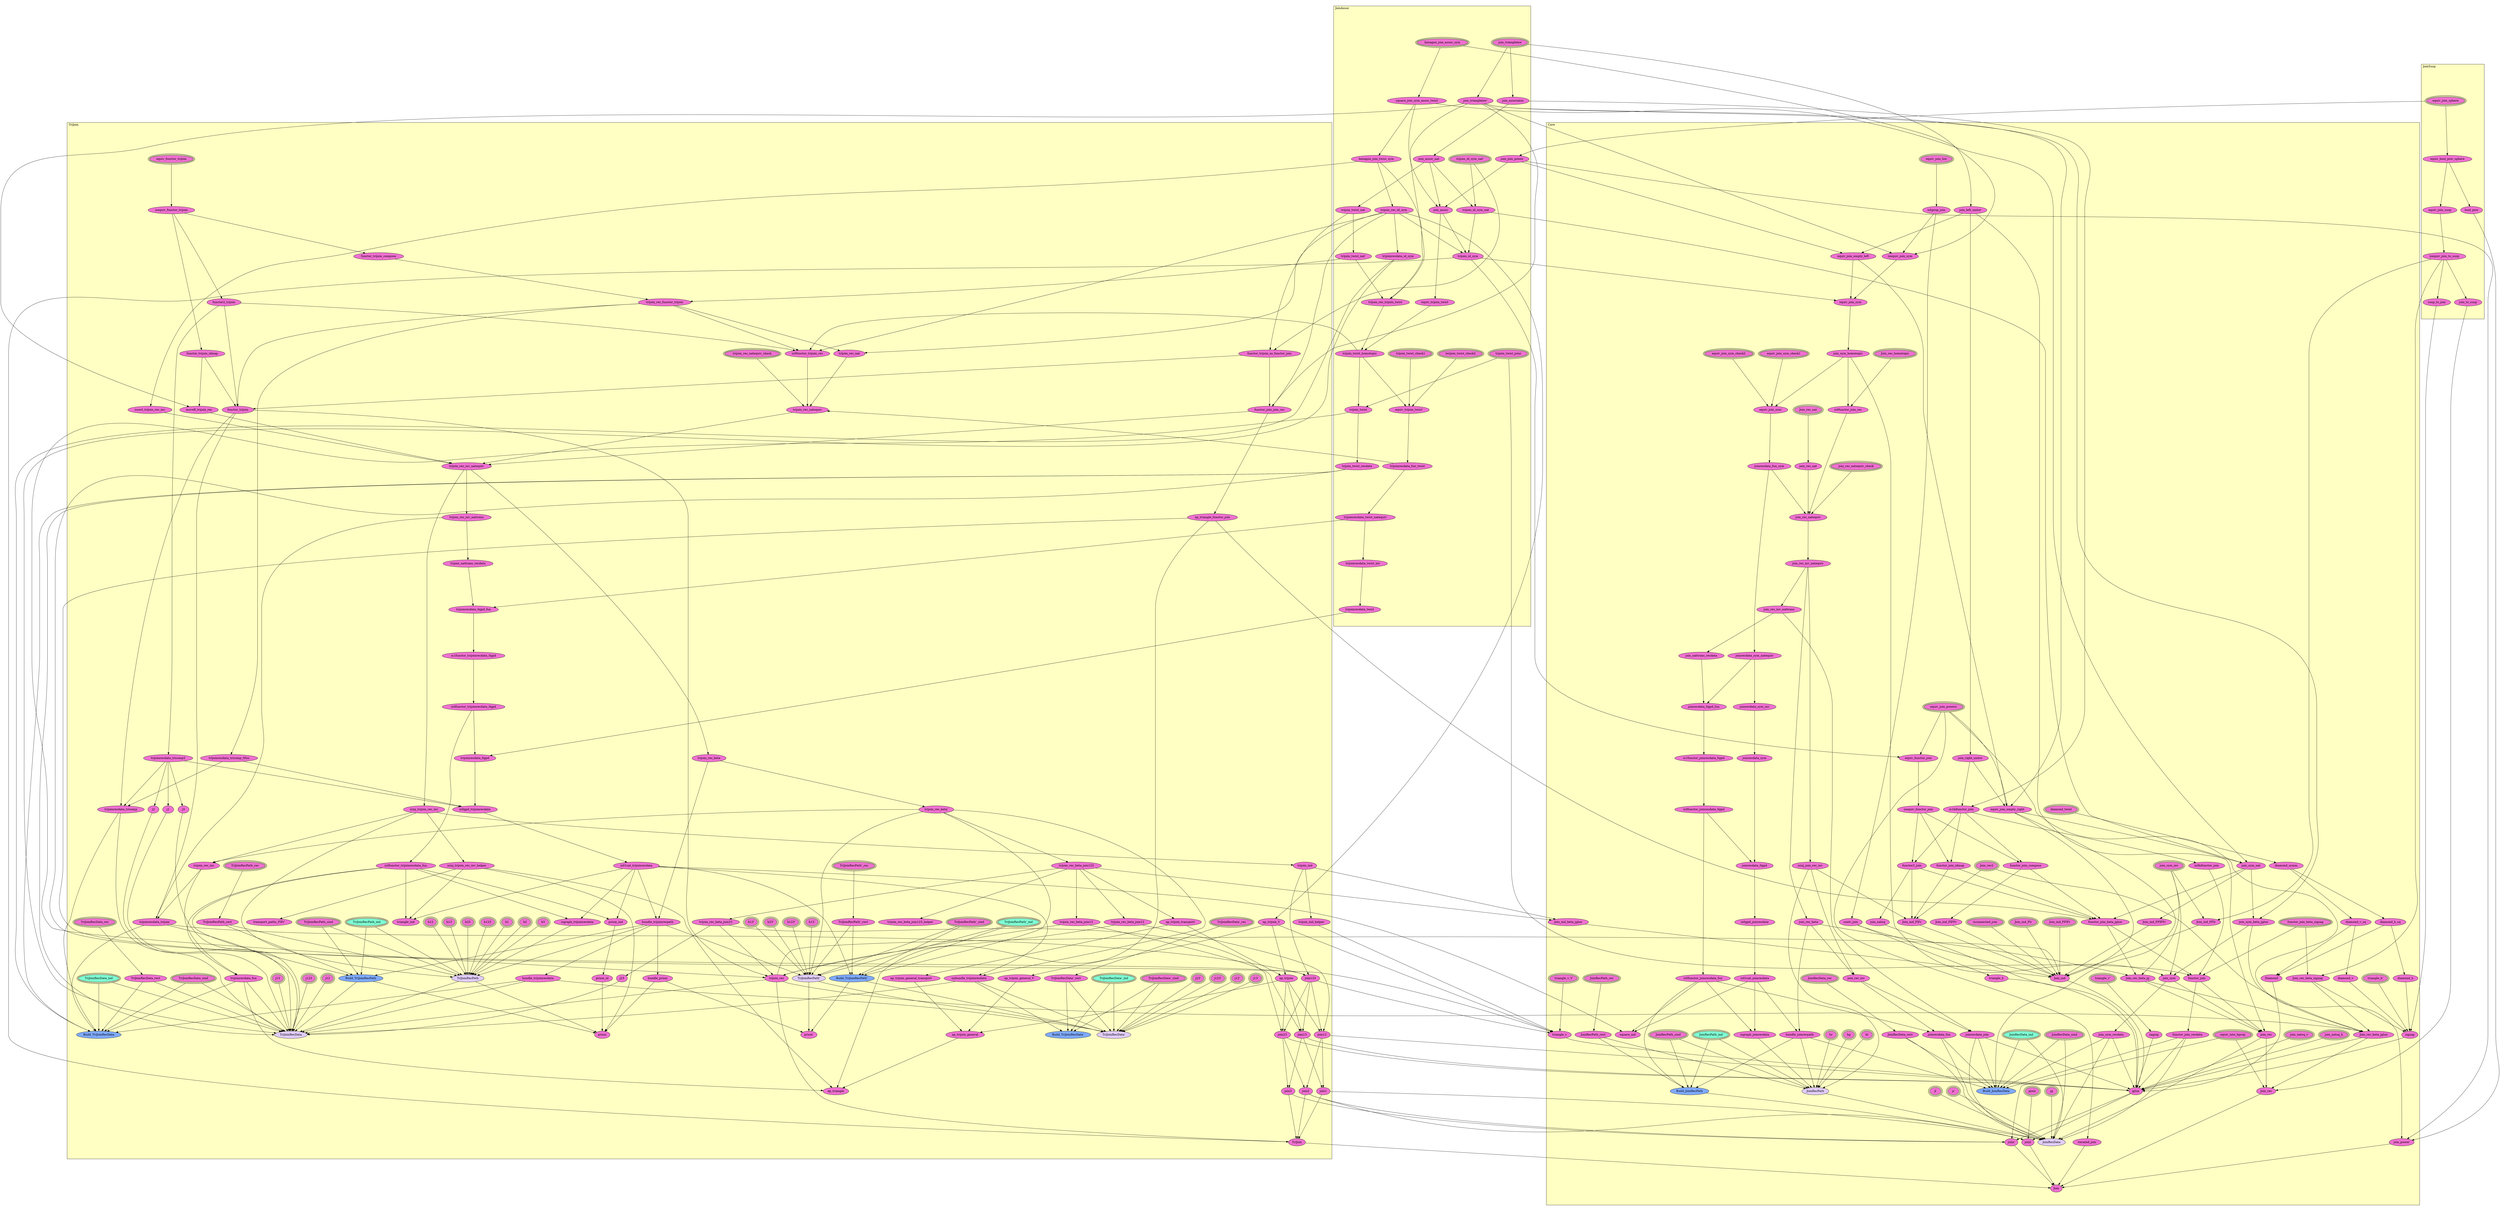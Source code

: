 digraph HoTT_Homotopy_Join {
  graph [ratio=0.5]
  node [style=filled]
Core_Join_rec [label="Join_rec", URL=<Core.html#Join_rec>, fillcolor="#F070D1"] ;
TriJoin_functor_trijoin_as_functor_join [label="functor_trijoin_as_functor_join", URL=<TriJoin.html#functor_trijoin_as_functor_join>, fillcolor="#F070D1"] ;
Core_Join_ind_FFlFFr [label="Join_ind_FFlFFr", URL=<Core.html#Join_ind_FFlFFr>, fillcolor="#F070D1"] ;
TriJoin_functor_join_join_rec [label="functor_join_join_rec", URL=<TriJoin.html#functor_join_join_rec>, fillcolor="#F070D1"] ;
Core_Join_ind_FlFFr [label="Join_ind_FlFFr", URL=<Core.html#Join_ind_FlFFr>, fillcolor="#F070D1"] ;
TriJoin_ap_triangle_functor_join [label="ap_triangle_functor_join", URL=<TriJoin.html#ap_triangle_functor_join>, fillcolor="#F070D1"] ;
Core_Join_ind_FFlFr [label="Join_ind_FFlFr", URL=<Core.html#Join_ind_FFlFr>, peripheries=3, fillcolor="#F070D1"] ;
TriJoin_equiv_functor_trijoin [label="equiv_functor_trijoin", URL=<TriJoin.html#equiv_functor_trijoin>, peripheries=3, fillcolor="#F070D1"] ;
Core_Join_ind_FFlr [label="Join_ind_FFlr", URL=<Core.html#Join_ind_FFlr>, fillcolor="#F070D1"] ;
TriJoin_isequiv_functor_trijoin [label="isequiv_functor_trijoin", URL=<TriJoin.html#isequiv_functor_trijoin>, fillcolor="#F070D1"] ;
Core_Join_ind_Flr [label="Join_ind_Flr", URL=<Core.html#Join_ind_Flr>, peripheries=3, fillcolor="#F070D1"] ;
TriJoin_functor2_trijoin [label="functor2_trijoin", URL=<TriJoin.html#functor2_trijoin>, fillcolor="#F070D1"] ;
Core_Join_ind_FlFr [label="Join_ind_FlFr", URL=<Core.html#Join_ind_FlFr>, fillcolor="#F070D1"] ;
TriJoin_functor_trijoin_idmap [label="functor_trijoin_idmap", URL=<TriJoin.html#functor_trijoin_idmap>, fillcolor="#F070D1"] ;
Core_Join_ind_beta_jglue [label="Join_ind_beta_jglue", URL=<Core.html#Join_ind_beta_jglue>, fillcolor="#F070D1"] ;
TriJoin_functor_trijoin_compose [label="functor_trijoin_compose", URL=<TriJoin.html#functor_trijoin_compose>, fillcolor="#F070D1"] ;
Core_Join_ind [label="Join_ind", URL=<Core.html#Join_ind>, fillcolor="#F070D1"] ;
TriJoin_trijoin_rec_functor_trijoin [label="trijoin_rec_functor_trijoin", URL=<TriJoin.html#trijoin_rec_functor_trijoin>, fillcolor="#F070D1"] ;
Core_jglue [label="jglue", URL=<Core.html#jglue>, fillcolor="#F070D1"] ;
Core_joinr [label="joinr", URL=<Core.html#joinr>, fillcolor="#F070D1"] ;
TriJoin_functor_trijoin [label="functor_trijoin", URL=<TriJoin.html#functor_trijoin>, fillcolor="#F070D1"] ;
TriJoin_trijoinrecdata_tricomp2 [label="trijoinrecdata_tricomp2", URL=<TriJoin.html#trijoinrecdata_tricomp2>, fillcolor="#F070D1"] ;
Core_joinl [label="joinl", URL=<Core.html#joinl>, fillcolor="#F070D1"] ;
TriJoin_trijoinrecdata_tricomp_0fun [label="trijoinrecdata_tricomp_0fun", URL=<TriJoin.html#trijoinrecdata_tricomp_0fun>, fillcolor="#F070D1"] ;
Core_Join [label="Join", URL=<Core.html#Join>, fillcolor="#F070D1"] ;
TriJoin_trijoinrecdata_tricomp [label="trijoinrecdata_tricomp", URL=<TriJoin.html#trijoinrecdata_tricomp>, fillcolor="#F070D1"] ;
TriJoin_moveR_trijoin_rec [label="moveR_trijoin_rec", URL=<TriJoin.html#moveR_trijoin_rec>, fillcolor="#F070D1"] ;
TriJoin_issect_trijoin_rec_inv [label="issect_trijoin_rec_inv", URL=<TriJoin.html#issect_trijoin_rec_inv>, fillcolor="#F070D1"] ;
TriJoin_trijoin_rec_nat [label="trijoin_rec_nat", URL=<TriJoin.html#trijoin_rec_nat>, fillcolor="#F070D1"] ;
TriJoin_is0functor_trijoin_rec [label="is0functor_trijoin_rec", URL=<TriJoin.html#is0functor_trijoin_rec>, fillcolor="#F070D1"] ;
TriJoin_trijoin_rec_natequiv_check [label="trijoin_rec_natequiv_check", URL=<TriJoin.html#trijoin_rec_natequiv_check>, peripheries=3, fillcolor="#F070D1"] ;
TriJoin_trijoin_rec_natequiv [label="trijoin_rec_natequiv", URL=<TriJoin.html#trijoin_rec_natequiv>, fillcolor="#F070D1"] ;
TriJoin_trijoin_rec_inv_natequiv [label="trijoin_rec_inv_natequiv", URL=<TriJoin.html#trijoin_rec_inv_natequiv>, fillcolor="#F070D1"] ;
TriJoin_trijoin_rec_inv_nattrans [label="trijoin_rec_inv_nattrans", URL=<TriJoin.html#trijoin_rec_inv_nattrans>, fillcolor="#F070D1"] ;
TriJoin_trijoin_nattrans_recdata [label="trijoin_nattrans_recdata", URL=<TriJoin.html#trijoin_nattrans_recdata>, fillcolor="#F070D1"] ;
TriJoin_trijoinrecdata_0gpd_fun [label="trijoinrecdata_0gpd_fun", URL=<TriJoin.html#trijoinrecdata_0gpd_fun>, fillcolor="#F070D1"] ;
TriJoin_is1functor_trijoinrecdata_0gpd [label="is1functor_trijoinrecdata_0gpd", URL=<TriJoin.html#is1functor_trijoinrecdata_0gpd>, fillcolor="#F070D1"] ;
TriJoin_is0functor_trijoinrecdata_0gpd [label="is0functor_trijoinrecdata_0gpd", URL=<TriJoin.html#is0functor_trijoinrecdata_0gpd>, fillcolor="#F070D1"] ;
TriJoin_is0functor_trijoinrecdata_fun [label="is0functor_trijoinrecdata_fun", URL=<TriJoin.html#is0functor_trijoinrecdata_fun>, fillcolor="#F070D1"] ;
TriJoin_trijoinrecdata_0gpd [label="trijoinrecdata_0gpd", URL=<TriJoin.html#trijoinrecdata_0gpd>, fillcolor="#F070D1"] ;
TriJoin_is0gpd_trijoinrecdata [label="is0gpd_trijoinrecdata", URL=<TriJoin.html#is0gpd_trijoinrecdata>, fillcolor="#F070D1"] ;
TriJoin_is01cat_trijoinrecdata [label="is01cat_trijoinrecdata", URL=<TriJoin.html#is01cat_trijoinrecdata>, fillcolor="#F070D1"] ;
TriJoin_isgraph_trijoinrecdata [label="isgraph_trijoinrecdata", URL=<TriJoin.html#isgraph_trijoinrecdata>, fillcolor="#F070D1"] ;
TriJoin_prism_ind [label="prism_ind", URL=<TriJoin.html#prism_ind>, fillcolor="#F070D1"] ;
TriJoin_isinj_trijoin_rec_inv [label="isinj_trijoin_rec_inv", URL=<TriJoin.html#isinj_trijoin_rec_inv>, fillcolor="#F070D1"] ;
TriJoin_isinj_trijoin_rec_inv_helper [label="isinj_trijoin_rec_inv_helper", URL=<TriJoin.html#isinj_trijoin_rec_inv_helper>, fillcolor="#F070D1"] ;
TriJoin_transport_paths_FlFr_ [label="transport_paths_FlFr'", URL=<TriJoin.html#transport_paths_FlFr'>, fillcolor="#F070D1"] ;
TriJoin_triangle_ind [label="triangle_ind", URL=<TriJoin.html#triangle_ind>, fillcolor="#F070D1"] ;
TriJoin_trijoin_rec_beta [label="trijoin_rec_beta", URL=<TriJoin.html#trijoin_rec_beta>, fillcolor="#F070D1"] ;
TriJoin_trijoin_rec_beta_ [label="trijoin_rec_beta'", URL=<TriJoin.html#trijoin_rec_beta'>, fillcolor="#F070D1"] ;
TriJoin_bundle_trijoinrecpath [label="bundle_trijoinrecpath", URL=<TriJoin.html#bundle_trijoinrecpath>, fillcolor="#F070D1"] ;
TriJoin_bundle_prism [label="bundle_prism", URL=<TriJoin.html#bundle_prism>, fillcolor="#F070D1"] ;
TriJoin_unbundle_trijoinrecdata [label="unbundle_trijoinrecdata", URL=<TriJoin.html#unbundle_trijoinrecdata>, fillcolor="#F070D1"] ;
TriJoin_bundle_trijoinrecdata [label="bundle_trijoinrecdata", URL=<TriJoin.html#bundle_trijoinrecdata>, fillcolor="#F070D1"] ;
TriJoin_h123_ [label="h123'", URL=<TriJoin.html#h123'>, peripheries=3, fillcolor="#F070D1"] ;
TriJoin_h23_ [label="h23'", URL=<TriJoin.html#h23'>, peripheries=3, fillcolor="#F070D1"] ;
TriJoin_h13_ [label="h13'", URL=<TriJoin.html#h13'>, peripheries=3, fillcolor="#F070D1"] ;
TriJoin_h12_ [label="h12'", URL=<TriJoin.html#h12'>, peripheries=3, fillcolor="#F070D1"] ;
TriJoin_TriJoinRecPath__sind [label="TriJoinRecPath'_sind", URL=<TriJoin.html#TriJoinRecPath'_sind>, peripheries=3, fillcolor="#F070D1"] ;
TriJoin_TriJoinRecPath__rec [label="TriJoinRecPath'_rec", URL=<TriJoin.html#TriJoinRecPath'_rec>, peripheries=3, fillcolor="#F070D1"] ;
TriJoin_TriJoinRecPath__ind [label="TriJoinRecPath'_ind", URL=<TriJoin.html#TriJoinRecPath'_ind>, peripheries=3, fillcolor="#7FFFD4"] ;
TriJoin_TriJoinRecPath__rect [label="TriJoinRecPath'_rect", URL=<TriJoin.html#TriJoinRecPath'_rect>, fillcolor="#F070D1"] ;
TriJoin_Build_TriJoinRecPath_ [label="Build_TriJoinRecPath'", URL=<TriJoin.html#Build_TriJoinRecPath'>, fillcolor="#7FAAFF"] ;
TriJoin_TriJoinRecPath_ [label="TriJoinRecPath'", URL=<TriJoin.html#TriJoinRecPath'>, fillcolor="#E2CDFA"] ;
TriJoin_prism_ [label="prism'", URL=<TriJoin.html#prism'>, fillcolor="#F070D1"] ;
TriJoin_j123_ [label="j123'", URL=<TriJoin.html#j123'>, peripheries=3, fillcolor="#F070D1"] ;
TriJoin_j23_ [label="j23'", URL=<TriJoin.html#j23'>, peripheries=3, fillcolor="#F070D1"] ;
TriJoin_j13_ [label="j13'", URL=<TriJoin.html#j13'>, peripheries=3, fillcolor="#F070D1"] ;
TriJoin_j12_ [label="j12'", URL=<TriJoin.html#j12'>, peripheries=3, fillcolor="#F070D1"] ;
TriJoin_TriJoinRecData__sind [label="TriJoinRecData'_sind", URL=<TriJoin.html#TriJoinRecData'_sind>, peripheries=3, fillcolor="#F070D1"] ;
TriJoin_TriJoinRecData__rec [label="TriJoinRecData'_rec", URL=<TriJoin.html#TriJoinRecData'_rec>, peripheries=3, fillcolor="#F070D1"] ;
TriJoin_TriJoinRecData__ind [label="TriJoinRecData'_ind", URL=<TriJoin.html#TriJoinRecData'_ind>, peripheries=3, fillcolor="#7FFFD4"] ;
TriJoin_TriJoinRecData__rect [label="TriJoinRecData'_rect", URL=<TriJoin.html#TriJoinRecData'_rect>, fillcolor="#F070D1"] ;
TriJoin_Build_TriJoinRecData_ [label="Build_TriJoinRecData'", URL=<TriJoin.html#Build_TriJoinRecData'>, fillcolor="#7FAAFF"] ;
TriJoin_TriJoinRecData_ [label="TriJoinRecData'", URL=<TriJoin.html#TriJoinRecData'>, fillcolor="#E2CDFA"] ;
TriJoin_h123 [label="h123", URL=<TriJoin.html#h123>, peripheries=3, fillcolor="#F070D1"] ;
TriJoin_h23 [label="h23", URL=<TriJoin.html#h23>, peripheries=3, fillcolor="#F070D1"] ;
TriJoin_h13 [label="h13", URL=<TriJoin.html#h13>, peripheries=3, fillcolor="#F070D1"] ;
TriJoin_h12 [label="h12", URL=<TriJoin.html#h12>, peripheries=3, fillcolor="#F070D1"] ;
TriJoin_h3 [label="h3", URL=<TriJoin.html#h3>, peripheries=3, fillcolor="#F070D1"] ;
TriJoin_h2 [label="h2", URL=<TriJoin.html#h2>, peripheries=3, fillcolor="#F070D1"] ;
TriJoin_h1 [label="h1", URL=<TriJoin.html#h1>, peripheries=3, fillcolor="#F070D1"] ;
TriJoin_TriJoinRecPath_sind [label="TriJoinRecPath_sind", URL=<TriJoin.html#TriJoinRecPath_sind>, peripheries=3, fillcolor="#F070D1"] ;
TriJoin_TriJoinRecPath_rec [label="TriJoinRecPath_rec", URL=<TriJoin.html#TriJoinRecPath_rec>, peripheries=3, fillcolor="#F070D1"] ;
TriJoin_TriJoinRecPath_ind [label="TriJoinRecPath_ind", URL=<TriJoin.html#TriJoinRecPath_ind>, peripheries=3, fillcolor="#7FFFD4"] ;
TriJoin_TriJoinRecPath_rect [label="TriJoinRecPath_rect", URL=<TriJoin.html#TriJoinRecPath_rect>, fillcolor="#F070D1"] ;
TriJoin_Build_TriJoinRecPath [label="Build_TriJoinRecPath", URL=<TriJoin.html#Build_TriJoinRecPath>, fillcolor="#7FAAFF"] ;
TriJoin_TriJoinRecPath [label="TriJoinRecPath", URL=<TriJoin.html#TriJoinRecPath>, fillcolor="#E2CDFA"] ;
TriJoin_prism_id [label="prism_id", URL=<TriJoin.html#prism_id>, fillcolor="#F070D1"] ;
TriJoin_prism [label="prism", URL=<TriJoin.html#prism>, fillcolor="#F070D1"] ;
TriJoin_trijoin_rec_inv [label="trijoin_rec_inv", URL=<TriJoin.html#trijoin_rec_inv>, fillcolor="#F070D1"] ;
TriJoin_trijoinrecdata_trijoin [label="trijoinrecdata_trijoin", URL=<TriJoin.html#trijoinrecdata_trijoin>, fillcolor="#F070D1"] ;
TriJoin_trijoinrecdata_fun [label="trijoinrecdata_fun", URL=<TriJoin.html#trijoinrecdata_fun>, fillcolor="#F070D1"] ;
TriJoin_trijoin_rec_beta_join123 [label="trijoin_rec_beta_join123", URL=<TriJoin.html#trijoin_rec_beta_join123>, fillcolor="#F070D1"] ;
TriJoin_trijoin_rec_beta_join123_helper [label="trijoin_rec_beta_join123_helper", URL=<TriJoin.html#trijoin_rec_beta_join123_helper>, fillcolor="#F070D1"] ;
TriJoin_trijoin_rec_beta_join23 [label="trijoin_rec_beta_join23", URL=<TriJoin.html#trijoin_rec_beta_join23>, fillcolor="#F070D1"] ;
TriJoin_trijoin_rec_beta_join13 [label="trijoin_rec_beta_join13", URL=<TriJoin.html#trijoin_rec_beta_join13>, fillcolor="#F070D1"] ;
TriJoin_trijoin_rec_beta_join12 [label="trijoin_rec_beta_join12", URL=<TriJoin.html#trijoin_rec_beta_join12>, fillcolor="#F070D1"] ;
TriJoin_trijoin_rec [label="trijoin_rec", URL=<TriJoin.html#trijoin_rec>, fillcolor="#F070D1"] ;
TriJoin_j123 [label="j123", URL=<TriJoin.html#j123>, peripheries=3, fillcolor="#F070D1"] ;
TriJoin_j23 [label="j23", URL=<TriJoin.html#j23>, fillcolor="#F070D1"] ;
TriJoin_j13 [label="j13", URL=<TriJoin.html#j13>, peripheries=3, fillcolor="#F070D1"] ;
TriJoin_j12 [label="j12", URL=<TriJoin.html#j12>, peripheries=3, fillcolor="#F070D1"] ;
TriJoin_j3 [label="j3", URL=<TriJoin.html#j3>, fillcolor="#F070D1"] ;
TriJoin_j2 [label="j2", URL=<TriJoin.html#j2>, fillcolor="#F070D1"] ;
TriJoin_j1 [label="j1", URL=<TriJoin.html#j1>, fillcolor="#F070D1"] ;
TriJoin_TriJoinRecData_sind [label="TriJoinRecData_sind", URL=<TriJoin.html#TriJoinRecData_sind>, peripheries=3, fillcolor="#F070D1"] ;
TriJoin_TriJoinRecData_rec [label="TriJoinRecData_rec", URL=<TriJoin.html#TriJoinRecData_rec>, peripheries=3, fillcolor="#F070D1"] ;
TriJoin_TriJoinRecData_ind [label="TriJoinRecData_ind", URL=<TriJoin.html#TriJoinRecData_ind>, peripheries=3, fillcolor="#7FFFD4"] ;
TriJoin_TriJoinRecData_rect [label="TriJoinRecData_rect", URL=<TriJoin.html#TriJoinRecData_rect>, fillcolor="#F070D1"] ;
TriJoin_Build_TriJoinRecData [label="Build_TriJoinRecData", URL=<TriJoin.html#Build_TriJoinRecData>, fillcolor="#7FAAFF"] ;
TriJoin_TriJoinRecData [label="TriJoinRecData", URL=<TriJoin.html#TriJoinRecData>, fillcolor="#E2CDFA"] ;
TriJoin_trijoin_ind [label="trijoin_ind", URL=<TriJoin.html#trijoin_ind>, fillcolor="#F070D1"] ;
TriJoin_trijoin_ind_helper [label="trijoin_ind_helper", URL=<TriJoin.html#trijoin_ind_helper>, fillcolor="#F070D1"] ;
TriJoin_ap_trijoin_V [label="ap_trijoin_V", URL=<TriJoin.html#ap_trijoin_V>, fillcolor="#F070D1"] ;
TriJoin_ap_trijoin_general_V [label="ap_trijoin_general_V", URL=<TriJoin.html#ap_trijoin_general_V>, fillcolor="#F070D1"] ;
TriJoin_ap_trijoin_transport [label="ap_trijoin_transport", URL=<TriJoin.html#ap_trijoin_transport>, fillcolor="#F070D1"] ;
TriJoin_ap_trijoin_general_transport [label="ap_trijoin_general_transport", URL=<TriJoin.html#ap_trijoin_general_transport>, fillcolor="#F070D1"] ;
TriJoin_ap_trijoin [label="ap_trijoin", URL=<TriJoin.html#ap_trijoin>, fillcolor="#F070D1"] ;
TriJoin_ap_trijoin_general [label="ap_trijoin_general", URL=<TriJoin.html#ap_trijoin_general>, fillcolor="#F070D1"] ;
TriJoin_ap_triangle [label="ap_triangle", URL=<TriJoin.html#ap_triangle>, fillcolor="#F070D1"] ;
TriJoin_join123 [label="join123", URL=<TriJoin.html#join123>, fillcolor="#F070D1"] ;
TriJoin_join23 [label="join23", URL=<TriJoin.html#join23>, fillcolor="#F070D1"] ;
TriJoin_join13 [label="join13", URL=<TriJoin.html#join13>, fillcolor="#F070D1"] ;
TriJoin_join12 [label="join12", URL=<TriJoin.html#join12>, fillcolor="#F070D1"] ;
TriJoin_join3 [label="join3", URL=<TriJoin.html#join3>, fillcolor="#F070D1"] ;
TriJoin_join2 [label="join2", URL=<TriJoin.html#join2>, fillcolor="#F070D1"] ;
TriJoin_join1 [label="join1", URL=<TriJoin.html#join1>, fillcolor="#F070D1"] ;
TriJoin_TriJoin [label="TriJoin", URL=<TriJoin.html#TriJoin>, fillcolor="#F070D1"] ;
JoinSusp_equiv_join_sphere [label="equiv_join_sphere", URL=<JoinSusp.html#equiv_join_sphere>, peripheries=3, fillcolor="#F070D1"] ;
JoinSusp_equiv_bool_pow_sphere [label="equiv_bool_pow_sphere", URL=<JoinSusp.html#equiv_bool_pow_sphere>, fillcolor="#F070D1"] ;
JoinSusp_bool_pow [label="bool_pow", URL=<JoinSusp.html#bool_pow>, fillcolor="#F070D1"] ;
JoinSusp_equiv_join_susp [label="equiv_join_susp", URL=<JoinSusp.html#equiv_join_susp>, fillcolor="#F070D1"] ;
JoinSusp_isequiv_join_to_susp [label="isequiv_join_to_susp", URL=<JoinSusp.html#isequiv_join_to_susp>, fillcolor="#F070D1"] ;
JoinSusp_susp_to_join [label="susp_to_join", URL=<JoinSusp.html#susp_to_join>, fillcolor="#F070D1"] ;
JoinSusp_join_to_susp [label="join_to_susp", URL=<JoinSusp.html#join_to_susp>, fillcolor="#F070D1"] ;
JoinAssoc_hexagon_join_assoc_sym [label="hexagon_join_assoc_sym", URL=<JoinAssoc.html#hexagon_join_assoc_sym>, peripheries=3, fillcolor="#F070D1"] ;
JoinAssoc_square_join_sym_assoc_twist [label="square_join_sym_assoc_twist", URL=<JoinAssoc.html#square_join_sym_assoc_twist>, fillcolor="#F070D1"] ;
JoinAssoc_hexagon_join_twist_sym [label="hexagon_join_twist_sym", URL=<JoinAssoc.html#hexagon_join_twist_sym>, fillcolor="#F070D1"] ;
JoinAssoc_trijoin_rec_id_sym [label="trijoin_rec_id_sym", URL=<JoinAssoc.html#trijoin_rec_id_sym>, fillcolor="#F070D1"] ;
JoinAssoc_trijoinrecdata_id_sym [label="trijoinrecdata_id_sym", URL=<JoinAssoc.html#trijoinrecdata_id_sym>, fillcolor="#F070D1"] ;
JoinAssoc_join_trianglelaw [label="join_trianglelaw", URL=<JoinAssoc.html#join_trianglelaw>, peripheries=3, fillcolor="#F070D1"] ;
JoinAssoc_join_trianglelaw_ [label="join_trianglelaw'", URL=<JoinAssoc.html#join_trianglelaw'>, fillcolor="#F070D1"] ;
JoinAssoc_join_associator [label="join_associator", URL=<JoinAssoc.html#join_associator>, fillcolor="#F070D1"] ;
JoinAssoc_join_assoc_nat [label="join_assoc_nat", URL=<JoinAssoc.html#join_assoc_nat>, fillcolor="#F070D1"] ;
JoinAssoc_trijoin_id_sym_nat_ [label="trijoin_id_sym_nat'", URL=<JoinAssoc.html#trijoin_id_sym_nat'>, peripheries=3, fillcolor="#F070D1"] ;
JoinAssoc_trijoin_id_sym_nat [label="trijoin_id_sym_nat", URL=<JoinAssoc.html#trijoin_id_sym_nat>, fillcolor="#F070D1"] ;
JoinAssoc_trijoin_twist_nat [label="trijoin_twist_nat", URL=<JoinAssoc.html#trijoin_twist_nat>, fillcolor="#F070D1"] ;
JoinAssoc_trijoin_twist_nat_ [label="trijoin_twist_nat'", URL=<JoinAssoc.html#trijoin_twist_nat'>, fillcolor="#F070D1"] ;
JoinAssoc_trijoin_rec_trijoin_twist [label="trijoin_rec_trijoin_twist", URL=<JoinAssoc.html#trijoin_rec_trijoin_twist>, fillcolor="#F070D1"] ;
JoinAssoc_join_join_power [label="join_join_power", URL=<JoinAssoc.html#join_join_power>, fillcolor="#F070D1"] ;
JoinAssoc_join_assoc [label="join_assoc", URL=<JoinAssoc.html#join_assoc>, fillcolor="#F070D1"] ;
JoinAssoc_trijoin_id_sym [label="trijoin_id_sym", URL=<JoinAssoc.html#trijoin_id_sym>, fillcolor="#F070D1"] ;
JoinAssoc_equiv_trijoin_twist [label="equiv_trijoin_twist", URL=<JoinAssoc.html#equiv_trijoin_twist>, fillcolor="#F070D1"] ;
JoinAssoc_trijoin_twist_homotopic [label="trijoin_twist_homotopic", URL=<JoinAssoc.html#trijoin_twist_homotopic>, fillcolor="#F070D1"] ;
JoinAssoc_trijoin_twist_joinr [label="trijoin_twist_joinr", URL=<JoinAssoc.html#trijoin_twist_joinr>, peripheries=3, fillcolor="#F070D1"] ;
JoinAssoc_trijoin_twist [label="trijoin_twist", URL=<JoinAssoc.html#trijoin_twist>, fillcolor="#F070D1"] ;
JoinAssoc_trijoin_twist_recdata [label="trijoin_twist_recdata", URL=<JoinAssoc.html#trijoin_twist_recdata>, fillcolor="#F070D1"] ;
JoinAssoc_twijoin_twist_check2 [label="twijoin_twist_check2", URL=<JoinAssoc.html#twijoin_twist_check2>, peripheries=3, fillcolor="#F070D1"] ;
JoinAssoc_trijoin_twist_check1 [label="trijoin_twist_check1", URL=<JoinAssoc.html#trijoin_twist_check1>, peripheries=3, fillcolor="#F070D1"] ;
JoinAssoc_equiv_trijoin_twist_ [label="equiv_trijoin_twist'", URL=<JoinAssoc.html#equiv_trijoin_twist'>, fillcolor="#F070D1"] ;
JoinAssoc_trijoinrecdata_fun_twist [label="trijoinrecdata_fun_twist", URL=<JoinAssoc.html#trijoinrecdata_fun_twist>, fillcolor="#F070D1"] ;
JoinAssoc_trijoinrecdata_twist_natequiv [label="trijoinrecdata_twist_natequiv", URL=<JoinAssoc.html#trijoinrecdata_twist_natequiv>, fillcolor="#F070D1"] ;
JoinAssoc_trijoinrecdata_twist_inv [label="trijoinrecdata_twist_inv", URL=<JoinAssoc.html#trijoinrecdata_twist_inv>, fillcolor="#F070D1"] ;
JoinAssoc_trijoinrecdata_twist [label="trijoinrecdata_twist", URL=<JoinAssoc.html#trijoinrecdata_twist>, fillcolor="#F070D1"] ;
Core_Join_rec2 [label="Join_rec2", URL=<Core.html#Join_rec2>, peripheries=3, fillcolor="#F070D1"] ;
Core_equiv_join_powers [label="equiv_join_powers", URL=<Core.html#equiv_join_powers>, peripheries=3, fillcolor="#F070D1"] ;
Core_join_power [label="join_power", URL=<Core.html#join_power>, fillcolor="#F070D1"] ;
Core_iterated_join [label="iterated_join", URL=<Core.html#iterated_join>, fillcolor="#F070D1"] ;
Core_join_left_unitor [label="join_left_unitor", URL=<Core.html#join_left_unitor>, fillcolor="#F070D1"] ;
Core_join_right_unitor [label="join_right_unitor", URL=<Core.html#join_right_unitor>, fillcolor="#F070D1"] ;
Core_equiv_join_empty_left [label="equiv_join_empty_left", URL=<Core.html#equiv_join_empty_left>, fillcolor="#F070D1"] ;
Core_equiv_join_empty_right [label="equiv_join_empty_right", URL=<Core.html#equiv_join_empty_right>, fillcolor="#F070D1"] ;
Core_isconnected_join [label="isconnected_join", URL=<Core.html#isconnected_join>, peripheries=3, fillcolor="#F070D1"] ;
Core_equiv_join_hor [label="equiv_join_hor", URL=<Core.html#equiv_join_hor>, peripheries=3, fillcolor="#F070D1"] ;
Core_equiv_into_hprop [label="equiv_into_hprop", URL=<Core.html#equiv_into_hprop>, peripheries=3, fillcolor="#F070D1"] ;
Core_ishprop_join [label="ishprop_join", URL=<Core.html#ishprop_join>, fillcolor="#F070D1"] ;
Core_contr_join [label="contr_join", URL=<Core.html#contr_join>, fillcolor="#F070D1"] ;
Core_join_sym_nat [label="join_sym_nat", URL=<Core.html#join_sym_nat>, fillcolor="#F070D1"] ;
Core_join_sym_inv [label="join_sym_inv", URL=<Core.html#join_sym_inv>, peripheries=3, fillcolor="#F070D1"] ;
Core_isequiv_join_sym [label="isequiv_join_sym", URL=<Core.html#isequiv_join_sym>, fillcolor="#F070D1"] ;
Core_equiv_join_sym [label="equiv_join_sym", URL=<Core.html#equiv_join_sym>, fillcolor="#F070D1"] ;
Core_join_sym_homotopic [label="join_sym_homotopic", URL=<Core.html#join_sym_homotopic>, fillcolor="#F070D1"] ;
Core_join_sym_beta_jglue [label="join_sym_beta_jglue", URL=<Core.html#join_sym_beta_jglue>, fillcolor="#F070D1"] ;
Core_join_sym [label="join_sym", URL=<Core.html#join_sym>, fillcolor="#F070D1"] ;
Core_join_sym_recdata [label="join_sym_recdata", URL=<Core.html#join_sym_recdata>, fillcolor="#F070D1"] ;
Core_equiv_join_sym_check2 [label="equiv_join_sym_check2", URL=<Core.html#equiv_join_sym_check2>, peripheries=3, fillcolor="#F070D1"] ;
Core_equiv_join_sym_check1 [label="equiv_join_sym_check1", URL=<Core.html#equiv_join_sym_check1>, peripheries=3, fillcolor="#F070D1"] ;
Core_equiv_join_sym_ [label="equiv_join_sym'", URL=<Core.html#equiv_join_sym'>, fillcolor="#F070D1"] ;
Core_joinrecdata_fun_sym [label="joinrecdata_fun_sym", URL=<Core.html#joinrecdata_fun_sym>, fillcolor="#F070D1"] ;
Core_joinrecdata_sym_natequiv [label="joinrecdata_sym_natequiv", URL=<Core.html#joinrecdata_sym_natequiv>, fillcolor="#F070D1"] ;
Core_joinrecdata_sym_inv [label="joinrecdata_sym_inv", URL=<Core.html#joinrecdata_sym_inv>, fillcolor="#F070D1"] ;
Core_joinrecdata_sym [label="joinrecdata_sym", URL=<Core.html#joinrecdata_sym>, fillcolor="#F070D1"] ;
Core_is1bifunctor_join [label="is1bifunctor_join", URL=<Core.html#is1bifunctor_join>, fillcolor="#F070D1"] ;
Core_is0bifunctor_join [label="is0bifunctor_join", URL=<Core.html#is0bifunctor_join>, fillcolor="#F070D1"] ;
Core_equiv_functor_join [label="equiv_functor_join", URL=<Core.html#equiv_functor_join>, fillcolor="#F070D1"] ;
Core_isequiv_functor_join [label="isequiv_functor_join", URL=<Core.html#isequiv_functor_join>, fillcolor="#F070D1"] ;
Core_functor2_join [label="functor2_join", URL=<Core.html#functor2_join>, fillcolor="#F070D1"] ;
Core_functor_join_idmap [label="functor_join_idmap", URL=<Core.html#functor_join_idmap>, fillcolor="#F070D1"] ;
Core_functor_join_compose [label="functor_join_compose", URL=<Core.html#functor_join_compose>, fillcolor="#F070D1"] ;
Core_functor_join_beta_zigzag [label="functor_join_beta_zigzag", URL=<Core.html#functor_join_beta_zigzag>, peripheries=3, fillcolor="#F070D1"] ;
Core_functor_join_beta_jglue [label="functor_join_beta_jglue", URL=<Core.html#functor_join_beta_jglue>, fillcolor="#F070D1"] ;
Core_functor_join [label="functor_join", URL=<Core.html#functor_join>, fillcolor="#F070D1"] ;
Core_functor_join_recdata [label="functor_join_recdata", URL=<Core.html#functor_join_recdata>, fillcolor="#F070D1"] ;
Core_diamond_twist [label="diamond_twist", URL=<Core.html#diamond_twist>, peripheries=3, fillcolor="#F070D1"] ;
Core_diamond_symm [label="diamond_symm", URL=<Core.html#diamond_symm>, fillcolor="#F070D1"] ;
Core_diamond_v_sq [label="diamond_v_sq", URL=<Core.html#diamond_v_sq>, fillcolor="#F070D1"] ;
Core_diamond_v [label="diamond_v", URL=<Core.html#diamond_v>, fillcolor="#F070D1"] ;
Core_diamond_h_sq [label="diamond_h_sq", URL=<Core.html#diamond_h_sq>, fillcolor="#F070D1"] ;
Core_diamond_h [label="diamond_h", URL=<Core.html#diamond_h>, fillcolor="#F070D1"] ;
Core_Diamond [label="Diamond", URL=<Core.html#Diamond>, fillcolor="#F070D1"] ;
Core_triangle_v_V [label="triangle_v_V", URL=<Core.html#triangle_v_V>, peripheries=3, fillcolor="#F070D1"] ;
Core_triangle_v_ [label="triangle_v'", URL=<Core.html#triangle_v'>, peripheries=3, fillcolor="#F070D1"] ;
Core_triangle_v [label="triangle_v", URL=<Core.html#triangle_v>, fillcolor="#F070D1"] ;
Core_triangle_h_ [label="triangle_h'", URL=<Core.html#triangle_h'>, peripheries=3, fillcolor="#F070D1"] ;
Core_triangle_h [label="triangle_h", URL=<Core.html#triangle_h>, fillcolor="#F070D1"] ;
Core_join_natsq_h [label="join_natsq_h", URL=<Core.html#join_natsq_h>, peripheries=3, fillcolor="#F070D1"] ;
Core_join_natsq_v [label="join_natsq_v", URL=<Core.html#join_natsq_v>, peripheries=3, fillcolor="#F070D1"] ;
Core_join_natsq [label="join_natsq", URL=<Core.html#join_natsq>, fillcolor="#F070D1"] ;
Core_Join_rec_nat [label="Join_rec_nat", URL=<Core.html#Join_rec_nat>, peripheries=3, fillcolor="#F070D1"] ;
Core_Join_rec_homotopic [label="Join_rec_homotopic", URL=<Core.html#Join_rec_homotopic>, peripheries=3, fillcolor="#F070D1"] ;
Core_join_rec_nat [label="join_rec_nat", URL=<Core.html#join_rec_nat>, fillcolor="#F070D1"] ;
Core_is0functor_join_rec [label="is0functor_join_rec", URL=<Core.html#is0functor_join_rec>, fillcolor="#F070D1"] ;
Core_join_rec_natequiv_check [label="join_rec_natequiv_check", URL=<Core.html#join_rec_natequiv_check>, peripheries=3, fillcolor="#F070D1"] ;
Core_join_rec_natequiv [label="join_rec_natequiv", URL=<Core.html#join_rec_natequiv>, fillcolor="#F070D1"] ;
Core_join_rec_inv_natequiv [label="join_rec_inv_natequiv", URL=<Core.html#join_rec_inv_natequiv>, fillcolor="#F070D1"] ;
Core_join_rec_inv_nattrans [label="join_rec_inv_nattrans", URL=<Core.html#join_rec_inv_nattrans>, fillcolor="#F070D1"] ;
Core_join_nattrans_recdata [label="join_nattrans_recdata", URL=<Core.html#join_nattrans_recdata>, fillcolor="#F070D1"] ;
Core_joinrecdata_0gpd_fun [label="joinrecdata_0gpd_fun", URL=<Core.html#joinrecdata_0gpd_fun>, fillcolor="#F070D1"] ;
Core_is1functor_joinrecdata_0gpd [label="is1functor_joinrecdata_0gpd", URL=<Core.html#is1functor_joinrecdata_0gpd>, fillcolor="#F070D1"] ;
Core_is0functor_joinrecdata_0gpd [label="is0functor_joinrecdata_0gpd", URL=<Core.html#is0functor_joinrecdata_0gpd>, fillcolor="#F070D1"] ;
Core_is0functor_joinrecdata_fun [label="is0functor_joinrecdata_fun", URL=<Core.html#is0functor_joinrecdata_fun>, fillcolor="#F070D1"] ;
Core_joinrecdata_0gpd [label="joinrecdata_0gpd", URL=<Core.html#joinrecdata_0gpd>, fillcolor="#F070D1"] ;
Core_is0gpd_joinrecdata [label="is0gpd_joinrecdata", URL=<Core.html#is0gpd_joinrecdata>, fillcolor="#F070D1"] ;
Core_is01cat_joinrecdata [label="is01cat_joinrecdata", URL=<Core.html#is01cat_joinrecdata>, fillcolor="#F070D1"] ;
Core_isgraph_joinrecdata [label="isgraph_joinrecdata", URL=<Core.html#isgraph_joinrecdata>, fillcolor="#F070D1"] ;
Core_square_ind [label="square_ind", URL=<Core.html#square_ind>, fillcolor="#F070D1"] ;
Core_isinj_join_rec_inv [label="isinj_join_rec_inv", URL=<Core.html#isinj_join_rec_inv>, fillcolor="#F070D1"] ;
Core_join_rec_beta [label="join_rec_beta", URL=<Core.html#join_rec_beta>, fillcolor="#F070D1"] ;
Core_bundle_joinrecpath [label="bundle_joinrecpath", URL=<Core.html#bundle_joinrecpath>, fillcolor="#F070D1"] ;
Core_hg [label="hg", URL=<Core.html#hg>, peripheries=3, fillcolor="#F070D1"] ;
Core_hr [label="hr", URL=<Core.html#hr>, peripheries=3, fillcolor="#F070D1"] ;
Core_hl [label="hl", URL=<Core.html#hl>, peripheries=3, fillcolor="#F070D1"] ;
Core_JoinRecPath_sind [label="JoinRecPath_sind", URL=<Core.html#JoinRecPath_sind>, peripheries=3, fillcolor="#F070D1"] ;
Core_JoinRecPath_rec [label="JoinRecPath_rec", URL=<Core.html#JoinRecPath_rec>, peripheries=3, fillcolor="#F070D1"] ;
Core_JoinRecPath_ind [label="JoinRecPath_ind", URL=<Core.html#JoinRecPath_ind>, peripheries=3, fillcolor="#7FFFD4"] ;
Core_JoinRecPath_rect [label="JoinRecPath_rect", URL=<Core.html#JoinRecPath_rect>, fillcolor="#F070D1"] ;
Core_Build_JoinRecPath [label="Build_JoinRecPath", URL=<Core.html#Build_JoinRecPath>, fillcolor="#7FAAFF"] ;
Core_JoinRecPath [label="JoinRecPath", URL=<Core.html#JoinRecPath>, fillcolor="#E2CDFA"] ;
Core_join_rec_inv [label="join_rec_inv", URL=<Core.html#join_rec_inv>, fillcolor="#F070D1"] ;
Core_joinrecdata_join [label="joinrecdata_join", URL=<Core.html#joinrecdata_join>, fillcolor="#F070D1"] ;
Core_joinrecdata_fun [label="joinrecdata_fun", URL=<Core.html#joinrecdata_fun>, fillcolor="#F070D1"] ;
Core_join_rec_beta_jg [label="join_rec_beta_jg", URL=<Core.html#join_rec_beta_jg>, fillcolor="#F070D1"] ;
Core_join_rec [label="join_rec", URL=<Core.html#join_rec>, fillcolor="#F070D1"] ;
Core_jg [label="jg", URL=<Core.html#jg>, peripheries=3, fillcolor="#F070D1"] ;
Core_jr [label="jr", URL=<Core.html#jr>, peripheries=3, fillcolor="#F070D1"] ;
Core_jl [label="jl", URL=<Core.html#jl>, peripheries=3, fillcolor="#F070D1"] ;
Core_JoinRecData_sind [label="JoinRecData_sind", URL=<Core.html#JoinRecData_sind>, peripheries=3, fillcolor="#F070D1"] ;
Core_JoinRecData_rec [label="JoinRecData_rec", URL=<Core.html#JoinRecData_rec>, peripheries=3, fillcolor="#F070D1"] ;
Core_JoinRecData_ind [label="JoinRecData_ind", URL=<Core.html#JoinRecData_ind>, peripheries=3, fillcolor="#7FFFD4"] ;
Core_JoinRecData_rect [label="JoinRecData_rect", URL=<Core.html#JoinRecData_rect>, fillcolor="#F070D1"] ;
Core_Build_JoinRecData [label="Build_JoinRecData", URL=<Core.html#Build_JoinRecData>, fillcolor="#7FAAFF"] ;
Core_JoinRecData [label="JoinRecData", URL=<Core.html#JoinRecData>, fillcolor="#E2CDFA"] ;
Core_Join_rec_beta_zigzag [label="Join_rec_beta_zigzag", URL=<Core.html#Join_rec_beta_zigzag>, fillcolor="#F070D1"] ;
Core_zagzig [label="zagzig", URL=<Core.html#zagzig>, fillcolor="#F070D1"] ;
Core_zigzag [label="zigzag", URL=<Core.html#zigzag>, fillcolor="#F070D1"] ;
Core_pjoin [label="pjoin", URL=<Core.html#pjoin>, peripheries=3, fillcolor="#F070D1"] ;
Core_Join_rec_beta_jglue [label="Join_rec_beta_jglue", URL=<Core.html#Join_rec_beta_jglue>, fillcolor="#F070D1"] ;
  Core_Join_rec -> Core_Join [] ;
  TriJoin_functor_trijoin_as_functor_join -> TriJoin_functor_join_join_rec [] ;
  TriJoin_functor_trijoin_as_functor_join -> TriJoin_functor_trijoin [] ;
  Core_Join_ind_FFlFFr -> Core_Join_ind [] ;
  TriJoin_functor_join_join_rec -> TriJoin_ap_triangle_functor_join [] ;
  TriJoin_functor_join_join_rec -> TriJoin_trijoin_rec_inv_natequiv [] ;
  Core_Join_ind_FlFFr -> Core_Join_ind [] ;
  TriJoin_ap_triangle_functor_join -> TriJoin_ap_triangle [] ;
  TriJoin_ap_triangle_functor_join -> Core_functor_join_beta_jglue [] ;
  TriJoin_ap_triangle_functor_join -> Core_triangle_v [] ;
  Core_Join_ind_FFlFr -> Core_Join_ind [] ;
  TriJoin_equiv_functor_trijoin -> TriJoin_isequiv_functor_trijoin [] ;
  Core_Join_ind_FFlr -> Core_Join_ind [] ;
  TriJoin_isequiv_functor_trijoin -> TriJoin_functor2_trijoin [] ;
  TriJoin_isequiv_functor_trijoin -> TriJoin_functor_trijoin_idmap [] ;
  TriJoin_isequiv_functor_trijoin -> TriJoin_functor_trijoin_compose [] ;
  Core_Join_ind_Flr -> Core_Join_ind [] ;
  TriJoin_functor2_trijoin -> TriJoin_functor_trijoin [] ;
  TriJoin_functor2_trijoin -> TriJoin_trijoinrecdata_tricomp2 [] ;
  TriJoin_functor2_trijoin -> TriJoin_is0functor_trijoin_rec [] ;
  Core_Join_ind_FlFr -> Core_Join_ind [] ;
  TriJoin_functor_trijoin_idmap -> TriJoin_functor_trijoin [] ;
  TriJoin_functor_trijoin_idmap -> TriJoin_moveR_trijoin_rec [] ;
  Core_Join_ind_beta_jglue -> Core_Join_ind [] ;
  TriJoin_functor_trijoin_compose -> TriJoin_trijoin_rec_functor_trijoin [] ;
  Core_Join_ind -> Core_jglue [] ;
  TriJoin_trijoin_rec_functor_trijoin -> TriJoin_functor_trijoin [] ;
  TriJoin_trijoin_rec_functor_trijoin -> TriJoin_trijoinrecdata_tricomp_0fun [] ;
  TriJoin_trijoin_rec_functor_trijoin -> TriJoin_trijoin_rec_nat [] ;
  TriJoin_trijoin_rec_functor_trijoin -> TriJoin_is0functor_trijoin_rec [] ;
  Core_jglue -> Core_joinr [] ;
  Core_jglue -> Core_joinl [] ;
  Core_joinr -> Core_Join [] ;
  TriJoin_functor_trijoin -> TriJoin_trijoinrecdata_tricomp [] ;
  TriJoin_functor_trijoin -> TriJoin_trijoinrecdata_trijoin [] ;
  TriJoin_functor_trijoin -> TriJoin_trijoin_rec [] ;
  TriJoin_trijoinrecdata_tricomp2 -> TriJoin_trijoinrecdata_tricomp [] ;
  TriJoin_trijoinrecdata_tricomp2 -> TriJoin_is0gpd_trijoinrecdata [] ;
  TriJoin_trijoinrecdata_tricomp2 -> TriJoin_j3 [] ;
  TriJoin_trijoinrecdata_tricomp2 -> TriJoin_j2 [] ;
  TriJoin_trijoinrecdata_tricomp2 -> TriJoin_j1 [] ;
  Core_joinl -> Core_Join [] ;
  TriJoin_trijoinrecdata_tricomp_0fun -> TriJoin_trijoinrecdata_tricomp [] ;
  TriJoin_trijoinrecdata_tricomp_0fun -> TriJoin_is0gpd_trijoinrecdata [] ;
  TriJoin_trijoinrecdata_tricomp -> TriJoin_Build_TriJoinRecData [] ;
  TriJoin_trijoinrecdata_tricomp -> TriJoin_TriJoinRecData [] ;
  TriJoin_moveR_trijoin_rec -> TriJoin_trijoin_rec_inv_natequiv [] ;
  TriJoin_issect_trijoin_rec_inv -> TriJoin_trijoin_rec_inv_natequiv [] ;
  TriJoin_trijoin_rec_nat -> TriJoin_trijoin_rec_natequiv [] ;
  TriJoin_is0functor_trijoin_rec -> TriJoin_trijoin_rec_natequiv [] ;
  TriJoin_trijoin_rec_natequiv_check -> TriJoin_trijoin_rec_natequiv [] ;
  TriJoin_trijoin_rec_natequiv -> TriJoin_trijoin_rec_inv_natequiv [] ;
  TriJoin_trijoin_rec_inv_natequiv -> TriJoin_trijoin_rec_inv_nattrans [] ;
  TriJoin_trijoin_rec_inv_natequiv -> TriJoin_isinj_trijoin_rec_inv [] ;
  TriJoin_trijoin_rec_inv_natequiv -> TriJoin_trijoin_rec_beta [] ;
  TriJoin_trijoin_rec_inv_nattrans -> TriJoin_trijoin_nattrans_recdata [] ;
  TriJoin_trijoin_rec_inv_nattrans -> TriJoin_trijoinrecdata_trijoin [] ;
  TriJoin_trijoin_nattrans_recdata -> TriJoin_trijoinrecdata_0gpd_fun [] ;
  TriJoin_trijoinrecdata_0gpd_fun -> TriJoin_is1functor_trijoinrecdata_0gpd [] ;
  TriJoin_is1functor_trijoinrecdata_0gpd -> TriJoin_is0functor_trijoinrecdata_0gpd [] ;
  TriJoin_is0functor_trijoinrecdata_0gpd -> TriJoin_is0functor_trijoinrecdata_fun [] ;
  TriJoin_is0functor_trijoinrecdata_0gpd -> TriJoin_trijoinrecdata_0gpd [] ;
  TriJoin_is0functor_trijoinrecdata_fun -> TriJoin_isgraph_trijoinrecdata [] ;
  TriJoin_is0functor_trijoinrecdata_fun -> TriJoin_prism_ind [] ;
  TriJoin_is0functor_trijoinrecdata_fun -> TriJoin_triangle_ind [] ;
  TriJoin_is0functor_trijoinrecdata_fun -> TriJoin_Build_TriJoinRecPath [] ;
  TriJoin_is0functor_trijoinrecdata_fun -> TriJoin_trijoinrecdata_fun [] ;
  TriJoin_trijoinrecdata_0gpd -> TriJoin_is0gpd_trijoinrecdata [] ;
  TriJoin_is0gpd_trijoinrecdata -> TriJoin_is01cat_trijoinrecdata [] ;
  TriJoin_is01cat_trijoinrecdata -> TriJoin_isgraph_trijoinrecdata [] ;
  TriJoin_is01cat_trijoinrecdata -> TriJoin_prism_ind [] ;
  TriJoin_is01cat_trijoinrecdata -> TriJoin_triangle_ind [] ;
  TriJoin_is01cat_trijoinrecdata -> TriJoin_bundle_trijoinrecpath [] ;
  TriJoin_is01cat_trijoinrecdata -> TriJoin_unbundle_trijoinrecdata [] ;
  TriJoin_is01cat_trijoinrecdata -> TriJoin_Build_TriJoinRecPath_ [] ;
  TriJoin_is01cat_trijoinrecdata -> Core_square_ind [] ;
  TriJoin_isgraph_trijoinrecdata -> TriJoin_TriJoinRecPath [] ;
  TriJoin_prism_ind -> TriJoin_prism_id [] ;
  TriJoin_isinj_trijoin_rec_inv -> TriJoin_isinj_trijoin_rec_inv_helper [] ;
  TriJoin_isinj_trijoin_rec_inv -> TriJoin_TriJoinRecPath [] ;
  TriJoin_isinj_trijoin_rec_inv -> TriJoin_trijoin_rec_inv [] ;
  TriJoin_isinj_trijoin_rec_inv -> TriJoin_trijoin_ind [] ;
  TriJoin_isinj_trijoin_rec_inv_helper -> TriJoin_transport_paths_FlFr_ [] ;
  TriJoin_isinj_trijoin_rec_inv_helper -> TriJoin_triangle_ind [] ;
  TriJoin_isinj_trijoin_rec_inv_helper -> TriJoin_prism [] ;
  TriJoin_isinj_trijoin_rec_inv_helper -> TriJoin_ap_triangle [] ;
  TriJoin_trijoin_rec_beta -> TriJoin_trijoin_rec_beta_ [] ;
  TriJoin_trijoin_rec_beta -> TriJoin_bundle_trijoinrecpath [] ;
  TriJoin_trijoin_rec_beta_ -> TriJoin_unbundle_trijoinrecdata [] ;
  TriJoin_trijoin_rec_beta_ -> TriJoin_Build_TriJoinRecPath_ [] ;
  TriJoin_trijoin_rec_beta_ -> TriJoin_TriJoinRecPath_ [] ;
  TriJoin_trijoin_rec_beta_ -> TriJoin_trijoin_rec_inv [] ;
  TriJoin_trijoin_rec_beta_ -> TriJoin_trijoin_rec_beta_join123 [] ;
  TriJoin_bundle_trijoinrecpath -> TriJoin_bundle_prism [] ;
  TriJoin_bundle_trijoinrecpath -> TriJoin_bundle_trijoinrecdata [] ;
  TriJoin_bundle_trijoinrecpath -> TriJoin_TriJoinRecPath_ [] ;
  TriJoin_bundle_trijoinrecpath -> TriJoin_Build_TriJoinRecPath [] ;
  TriJoin_bundle_trijoinrecpath -> TriJoin_TriJoinRecPath [] ;
  TriJoin_bundle_prism -> TriJoin_prism_ [] ;
  TriJoin_bundle_prism -> TriJoin_prism [] ;
  TriJoin_unbundle_trijoinrecdata -> TriJoin_Build_TriJoinRecData_ [] ;
  TriJoin_unbundle_trijoinrecdata -> TriJoin_TriJoinRecData_ [] ;
  TriJoin_unbundle_trijoinrecdata -> TriJoin_TriJoinRecData [] ;
  TriJoin_bundle_trijoinrecdata -> TriJoin_TriJoinRecData_ [] ;
  TriJoin_bundle_trijoinrecdata -> TriJoin_Build_TriJoinRecData [] ;
  TriJoin_bundle_trijoinrecdata -> TriJoin_TriJoinRecData [] ;
  TriJoin_h123_ -> TriJoin_TriJoinRecPath_ [] ;
  TriJoin_h23_ -> TriJoin_TriJoinRecPath_ [] ;
  TriJoin_h13_ -> TriJoin_TriJoinRecPath_ [] ;
  TriJoin_h12_ -> TriJoin_TriJoinRecPath_ [] ;
  TriJoin_TriJoinRecPath__sind -> TriJoin_Build_TriJoinRecPath_ [] ;
  TriJoin_TriJoinRecPath__sind -> TriJoin_TriJoinRecPath_ [] ;
  TriJoin_TriJoinRecPath__rec -> TriJoin_TriJoinRecPath__rect [] ;
  TriJoin_TriJoinRecPath__ind -> TriJoin_Build_TriJoinRecPath_ [] ;
  TriJoin_TriJoinRecPath__ind -> TriJoin_TriJoinRecPath_ [] ;
  TriJoin_TriJoinRecPath__rect -> TriJoin_Build_TriJoinRecPath_ [] ;
  TriJoin_TriJoinRecPath__rect -> TriJoin_TriJoinRecPath_ [] ;
  TriJoin_Build_TriJoinRecPath_ -> TriJoin_prism_ [] ;
  TriJoin_Build_TriJoinRecPath_ -> TriJoin_TriJoinRecData_ [] ;
  TriJoin_TriJoinRecPath_ -> TriJoin_prism_ [] ;
  TriJoin_TriJoinRecPath_ -> TriJoin_TriJoinRecData_ [] ;
  TriJoin_j123_ -> TriJoin_TriJoinRecData_ [] ;
  TriJoin_j23_ -> TriJoin_TriJoinRecData_ [] ;
  TriJoin_j13_ -> TriJoin_TriJoinRecData_ [] ;
  TriJoin_j12_ -> TriJoin_TriJoinRecData_ [] ;
  TriJoin_TriJoinRecData__sind -> TriJoin_Build_TriJoinRecData_ [] ;
  TriJoin_TriJoinRecData__sind -> TriJoin_TriJoinRecData_ [] ;
  TriJoin_TriJoinRecData__rec -> TriJoin_TriJoinRecData__rect [] ;
  TriJoin_TriJoinRecData__ind -> TriJoin_Build_TriJoinRecData_ [] ;
  TriJoin_TriJoinRecData__ind -> TriJoin_TriJoinRecData_ [] ;
  TriJoin_TriJoinRecData__rect -> TriJoin_Build_TriJoinRecData_ [] ;
  TriJoin_TriJoinRecData__rect -> TriJoin_TriJoinRecData_ [] ;
  TriJoin_h123 -> TriJoin_TriJoinRecPath [] ;
  TriJoin_h23 -> TriJoin_TriJoinRecPath [] ;
  TriJoin_h13 -> TriJoin_TriJoinRecPath [] ;
  TriJoin_h12 -> TriJoin_TriJoinRecPath [] ;
  TriJoin_h3 -> TriJoin_TriJoinRecPath [] ;
  TriJoin_h2 -> TriJoin_TriJoinRecPath [] ;
  TriJoin_h1 -> TriJoin_TriJoinRecPath [] ;
  TriJoin_TriJoinRecPath_sind -> TriJoin_Build_TriJoinRecPath [] ;
  TriJoin_TriJoinRecPath_sind -> TriJoin_TriJoinRecPath [] ;
  TriJoin_TriJoinRecPath_rec -> TriJoin_TriJoinRecPath_rect [] ;
  TriJoin_TriJoinRecPath_ind -> TriJoin_Build_TriJoinRecPath [] ;
  TriJoin_TriJoinRecPath_ind -> TriJoin_TriJoinRecPath [] ;
  TriJoin_TriJoinRecPath_rect -> TriJoin_Build_TriJoinRecPath [] ;
  TriJoin_TriJoinRecPath_rect -> TriJoin_TriJoinRecPath [] ;
  TriJoin_Build_TriJoinRecPath -> TriJoin_prism [] ;
  TriJoin_Build_TriJoinRecPath -> TriJoin_TriJoinRecData [] ;
  TriJoin_TriJoinRecPath -> TriJoin_prism [] ;
  TriJoin_TriJoinRecPath -> TriJoin_TriJoinRecData [] ;
  TriJoin_prism_id -> TriJoin_prism [] ;
  TriJoin_trijoin_rec_inv -> TriJoin_trijoinrecdata_trijoin [] ;
  TriJoin_trijoin_rec_inv -> TriJoin_trijoinrecdata_fun [] ;
  TriJoin_trijoinrecdata_trijoin -> TriJoin_Build_TriJoinRecData [] ;
  TriJoin_trijoinrecdata_trijoin -> TriJoin_TriJoinRecData [] ;
  TriJoin_trijoinrecdata_trijoin -> TriJoin_join123 [] ;
  TriJoin_trijoinrecdata_fun -> TriJoin_Build_TriJoinRecData [] ;
  TriJoin_trijoinrecdata_fun -> TriJoin_TriJoinRecData [] ;
  TriJoin_trijoinrecdata_fun -> TriJoin_ap_triangle [] ;
  TriJoin_trijoin_rec_beta_join123 -> TriJoin_trijoin_rec_beta_join123_helper [] ;
  TriJoin_trijoin_rec_beta_join123 -> TriJoin_trijoin_rec_beta_join23 [] ;
  TriJoin_trijoin_rec_beta_join123 -> TriJoin_trijoin_rec_beta_join13 [] ;
  TriJoin_trijoin_rec_beta_join123 -> TriJoin_trijoin_rec_beta_join12 [] ;
  TriJoin_trijoin_rec_beta_join123 -> TriJoin_ap_trijoin_transport [] ;
  TriJoin_trijoin_rec_beta_join123 -> Core_Join_ind_beta_jglue [] ;
  TriJoin_trijoin_rec_beta_join23 -> TriJoin_trijoin_rec [] ;
  TriJoin_trijoin_rec_beta_join23 -> TriJoin_j23 [] ;
  TriJoin_trijoin_rec_beta_join23 -> TriJoin_join23 [] ;
  TriJoin_trijoin_rec_beta_join13 -> TriJoin_trijoin_rec [] ;
  TriJoin_trijoin_rec_beta_join13 -> TriJoin_join13 [] ;
  TriJoin_trijoin_rec_beta_join12 -> TriJoin_trijoin_rec [] ;
  TriJoin_trijoin_rec_beta_join12 -> TriJoin_join12 [] ;
  TriJoin_trijoin_rec -> TriJoin_TriJoinRecData [] ;
  TriJoin_trijoin_rec -> TriJoin_TriJoin [] ;
  TriJoin_trijoin_rec -> Core_Join_rec_beta_jglue [] ;
  TriJoin_trijoin_rec -> Core_Join_ind [] ;
  TriJoin_j123 -> TriJoin_TriJoinRecData [] ;
  TriJoin_j23 -> TriJoin_TriJoinRecData [] ;
  TriJoin_j13 -> TriJoin_TriJoinRecData [] ;
  TriJoin_j12 -> TriJoin_TriJoinRecData [] ;
  TriJoin_j3 -> TriJoin_TriJoinRecData [] ;
  TriJoin_j2 -> TriJoin_TriJoinRecData [] ;
  TriJoin_j1 -> TriJoin_TriJoinRecData [] ;
  TriJoin_TriJoinRecData_sind -> TriJoin_Build_TriJoinRecData [] ;
  TriJoin_TriJoinRecData_sind -> TriJoin_TriJoinRecData [] ;
  TriJoin_TriJoinRecData_rec -> TriJoin_TriJoinRecData_rect [] ;
  TriJoin_TriJoinRecData_ind -> TriJoin_Build_TriJoinRecData [] ;
  TriJoin_TriJoinRecData_ind -> TriJoin_TriJoinRecData [] ;
  TriJoin_TriJoinRecData_rect -> TriJoin_Build_TriJoinRecData [] ;
  TriJoin_TriJoinRecData_rect -> TriJoin_TriJoinRecData [] ;
  TriJoin_trijoin_ind -> TriJoin_trijoin_ind_helper [] ;
  TriJoin_trijoin_ind -> TriJoin_join123 [] ;
  TriJoin_trijoin_ind -> Core_Join_ind_beta_jglue [] ;
  TriJoin_trijoin_ind_helper -> Core_triangle_v [] ;
  TriJoin_ap_trijoin_V -> TriJoin_ap_trijoin_general_V [] ;
  TriJoin_ap_trijoin_V -> TriJoin_ap_trijoin [] ;
  TriJoin_ap_trijoin_V -> Core_triangle_v [] ;
  TriJoin_ap_trijoin_general_V -> TriJoin_ap_trijoin_general [] ;
  TriJoin_ap_trijoin_transport -> TriJoin_ap_trijoin_general_transport [] ;
  TriJoin_ap_trijoin_transport -> TriJoin_ap_trijoin [] ;
  TriJoin_ap_trijoin_general_transport -> TriJoin_ap_trijoin_general [] ;
  TriJoin_ap_trijoin -> TriJoin_ap_trijoin_general [] ;
  TriJoin_ap_trijoin -> TriJoin_join23 [] ;
  TriJoin_ap_trijoin -> TriJoin_join13 [] ;
  TriJoin_ap_trijoin -> TriJoin_join12 [] ;
  TriJoin_ap_trijoin_general -> TriJoin_ap_triangle [] ;
  TriJoin_join123 -> TriJoin_join23 [] ;
  TriJoin_join123 -> TriJoin_join13 [] ;
  TriJoin_join123 -> TriJoin_join12 [] ;
  TriJoin_join123 -> Core_triangle_v [] ;
  TriJoin_join23 -> TriJoin_join3 [] ;
  TriJoin_join23 -> TriJoin_join2 [] ;
  TriJoin_join23 -> Core_jglue [] ;
  TriJoin_join13 -> TriJoin_join3 [] ;
  TriJoin_join13 -> TriJoin_join1 [] ;
  TriJoin_join13 -> Core_jglue [] ;
  TriJoin_join12 -> TriJoin_join2 [] ;
  TriJoin_join12 -> TriJoin_join1 [] ;
  TriJoin_join12 -> Core_jglue [] ;
  TriJoin_join3 -> TriJoin_TriJoin [] ;
  TriJoin_join3 -> Core_joinr [] ;
  TriJoin_join2 -> TriJoin_TriJoin [] ;
  TriJoin_join2 -> Core_joinr [] ;
  TriJoin_join2 -> Core_joinl [] ;
  TriJoin_join1 -> TriJoin_TriJoin [] ;
  TriJoin_join1 -> Core_joinl [] ;
  TriJoin_TriJoin -> Core_Join [] ;
  JoinSusp_equiv_join_sphere -> JoinSusp_equiv_bool_pow_sphere [] ;
  JoinSusp_equiv_join_sphere -> JoinAssoc_join_join_power [] ;
  JoinSusp_equiv_bool_pow_sphere -> JoinSusp_bool_pow [] ;
  JoinSusp_equiv_bool_pow_sphere -> JoinSusp_equiv_join_susp [] ;
  JoinSusp_bool_pow -> Core_join_power [] ;
  JoinSusp_equiv_join_susp -> JoinSusp_isequiv_join_to_susp [] ;
  JoinSusp_isequiv_join_to_susp -> JoinSusp_susp_to_join [] ;
  JoinSusp_isequiv_join_to_susp -> JoinSusp_join_to_susp [] ;
  JoinSusp_isequiv_join_to_susp -> Core_Join_rec_beta_zigzag [] ;
  JoinSusp_isequiv_join_to_susp -> Core_Join_ind_FFlr [] ;
  JoinSusp_susp_to_join -> Core_zigzag [] ;
  JoinSusp_join_to_susp -> Core_Join_rec [] ;
  JoinAssoc_hexagon_join_assoc_sym -> JoinAssoc_square_join_sym_assoc_twist [] ;
  JoinAssoc_hexagon_join_assoc_sym -> Core_isequiv_join_sym [] ;
  JoinAssoc_square_join_sym_assoc_twist -> JoinAssoc_hexagon_join_twist_sym [] ;
  JoinAssoc_square_join_sym_assoc_twist -> JoinAssoc_join_assoc [] ;
  JoinAssoc_square_join_sym_assoc_twist -> Core_join_sym_nat [] ;
  JoinAssoc_hexagon_join_twist_sym -> TriJoin_issect_trijoin_rec_inv [] ;
  JoinAssoc_hexagon_join_twist_sym -> JoinAssoc_trijoin_rec_id_sym [] ;
  JoinAssoc_hexagon_join_twist_sym -> JoinAssoc_trijoin_rec_trijoin_twist [] ;
  JoinAssoc_trijoin_rec_id_sym -> TriJoin_functor_join_join_rec [] ;
  JoinAssoc_trijoin_rec_id_sym -> TriJoin_trijoin_rec_nat [] ;
  JoinAssoc_trijoin_rec_id_sym -> TriJoin_is0functor_trijoin_rec [] ;
  JoinAssoc_trijoin_rec_id_sym -> TriJoin_ap_trijoin_V [] ;
  JoinAssoc_trijoin_rec_id_sym -> JoinAssoc_trijoinrecdata_id_sym [] ;
  JoinAssoc_trijoin_rec_id_sym -> JoinAssoc_trijoin_id_sym [] ;
  JoinAssoc_trijoinrecdata_id_sym -> TriJoin_Build_TriJoinRecData [] ;
  JoinAssoc_trijoinrecdata_id_sym -> TriJoin_TriJoinRecData [] ;
  JoinAssoc_join_trianglelaw -> JoinAssoc_join_trianglelaw_ [] ;
  JoinAssoc_join_trianglelaw -> JoinAssoc_join_associator [] ;
  JoinAssoc_join_trianglelaw -> Core_join_left_unitor [] ;
  JoinAssoc_join_trianglelaw_ -> TriJoin_functor_join_join_rec [] ;
  JoinAssoc_join_trianglelaw_ -> TriJoin_moveR_trijoin_rec [] ;
  JoinAssoc_join_trianglelaw_ -> JoinAssoc_trijoin_rec_trijoin_twist [] ;
  JoinAssoc_join_trianglelaw_ -> Core_equiv_join_empty_right [] ;
  JoinAssoc_join_trianglelaw_ -> Core_isequiv_join_sym [] ;
  JoinAssoc_join_trianglelaw_ -> Core_join_sym_beta_jglue [] ;
  JoinAssoc_join_associator -> JoinAssoc_join_assoc_nat [] ;
  JoinAssoc_join_associator -> Core_is1bifunctor_join [] ;
  JoinAssoc_join_assoc_nat -> JoinAssoc_trijoin_id_sym_nat [] ;
  JoinAssoc_join_assoc_nat -> JoinAssoc_trijoin_twist_nat [] ;
  JoinAssoc_join_assoc_nat -> JoinAssoc_join_assoc [] ;
  JoinAssoc_trijoin_id_sym_nat_ -> TriJoin_functor_trijoin_as_functor_join [] ;
  JoinAssoc_trijoin_id_sym_nat_ -> JoinAssoc_trijoin_id_sym_nat [] ;
  JoinAssoc_trijoin_id_sym_nat -> JoinAssoc_trijoin_id_sym [] ;
  JoinAssoc_trijoin_id_sym_nat -> Core_join_sym_nat [] ;
  JoinAssoc_trijoin_twist_nat -> TriJoin_functor_trijoin_as_functor_join [] ;
  JoinAssoc_trijoin_twist_nat -> JoinAssoc_trijoin_twist_nat_ [] ;
  JoinAssoc_trijoin_twist_nat_ -> TriJoin_trijoin_rec_functor_trijoin [] ;
  JoinAssoc_trijoin_twist_nat_ -> JoinAssoc_trijoin_rec_trijoin_twist [] ;
  JoinAssoc_trijoin_rec_trijoin_twist -> JoinAssoc_trijoin_twist_homotopic [] ;
  JoinAssoc_join_join_power -> JoinAssoc_join_assoc [] ;
  JoinAssoc_join_join_power -> Core_join_power [] ;
  JoinAssoc_join_join_power -> Core_equiv_join_empty_left [] ;
  JoinAssoc_join_assoc -> JoinAssoc_trijoin_id_sym [] ;
  JoinAssoc_join_assoc -> JoinAssoc_equiv_trijoin_twist [] ;
  JoinAssoc_trijoin_id_sym -> TriJoin_TriJoin [] ;
  JoinAssoc_trijoin_id_sym -> Core_equiv_join_sym [] ;
  JoinAssoc_trijoin_id_sym -> Core_equiv_functor_join [] ;
  JoinAssoc_equiv_trijoin_twist -> JoinAssoc_trijoin_twist_homotopic [] ;
  JoinAssoc_trijoin_twist_homotopic -> TriJoin_is0functor_trijoin_rec [] ;
  JoinAssoc_trijoin_twist_homotopic -> JoinAssoc_trijoin_twist [] ;
  JoinAssoc_trijoin_twist_homotopic -> JoinAssoc_equiv_trijoin_twist_ [] ;
  JoinAssoc_trijoin_twist_joinr -> JoinAssoc_trijoin_twist [] ;
  JoinAssoc_trijoin_twist_joinr -> Core_functor_join [] ;
  JoinAssoc_trijoin_twist -> TriJoin_trijoin_rec [] ;
  JoinAssoc_trijoin_twist -> JoinAssoc_trijoin_twist_recdata [] ;
  JoinAssoc_trijoin_twist_recdata -> TriJoin_Build_TriJoinRecData [] ;
  JoinAssoc_trijoin_twist_recdata -> TriJoin_TriJoinRecData [] ;
  JoinAssoc_trijoin_twist_recdata -> TriJoin_join123 [] ;
  JoinAssoc_twijoin_twist_check2 -> JoinAssoc_equiv_trijoin_twist_ [] ;
  JoinAssoc_trijoin_twist_check1 -> JoinAssoc_equiv_trijoin_twist_ [] ;
  JoinAssoc_equiv_trijoin_twist_ -> JoinAssoc_trijoinrecdata_fun_twist [] ;
  JoinAssoc_trijoinrecdata_fun_twist -> TriJoin_trijoin_rec_natequiv [] ;
  JoinAssoc_trijoinrecdata_fun_twist -> JoinAssoc_trijoinrecdata_twist_natequiv [] ;
  JoinAssoc_trijoinrecdata_twist_natequiv -> TriJoin_trijoinrecdata_0gpd_fun [] ;
  JoinAssoc_trijoinrecdata_twist_natequiv -> JoinAssoc_trijoinrecdata_twist_inv [] ;
  JoinAssoc_trijoinrecdata_twist_inv -> JoinAssoc_trijoinrecdata_twist [] ;
  JoinAssoc_trijoinrecdata_twist -> TriJoin_trijoinrecdata_0gpd [] ;
  Core_Join_rec2 -> Core_Join_rec_beta_jglue [] ;
  Core_Join_rec2 -> Core_Join_ind_FlFr [] ;
  Core_equiv_join_powers -> Core_join_power [] ;
  Core_equiv_join_powers -> Core_iterated_join [] ;
  Core_equiv_join_powers -> Core_equiv_join_empty_right [] ;
  Core_equiv_join_powers -> Core_equiv_functor_join [] ;
  Core_join_power -> Core_Join [] ;
  Core_iterated_join -> Core_Join [] ;
  Core_join_left_unitor -> Core_join_right_unitor [] ;
  Core_join_left_unitor -> Core_equiv_join_empty_left [] ;
  Core_join_left_unitor -> Core_join_sym_nat [] ;
  Core_join_right_unitor -> Core_equiv_join_empty_right [] ;
  Core_join_right_unitor -> Core_is1bifunctor_join [] ;
  Core_equiv_join_empty_left -> Core_equiv_join_empty_right [] ;
  Core_equiv_join_empty_left -> Core_equiv_join_sym [] ;
  Core_equiv_join_empty_right -> Core_join_rec [] ;
  Core_equiv_join_empty_right -> Core_Build_JoinRecData [] ;
  Core_equiv_join_empty_right -> Core_Join_ind [] ;
  Core_isconnected_join -> Core_Join_ind [] ;
  Core_equiv_join_hor -> Core_ishprop_join [] ;
  Core_equiv_into_hprop -> Core_Join_rec [] ;
  Core_equiv_into_hprop -> Core_joinr [] ;
  Core_ishprop_join -> Core_contr_join [] ;
  Core_ishprop_join -> Core_isequiv_join_sym [] ;
  Core_contr_join -> Core_triangle_h [] ;
  Core_contr_join -> Core_Join_ind [] ;
  Core_join_sym_nat -> Core_join_sym_beta_jglue [] ;
  Core_join_sym_nat -> Core_functor_join_beta_jglue [] ;
  Core_join_sym_nat -> Core_Join_ind_FFlFFr [] ;
  Core_join_sym_inv -> Core_join_sym [] ;
  Core_join_sym_inv -> Core_join_rec_beta_jg [] ;
  Core_join_sym_inv -> Core_Join_ind_FFlr [] ;
  Core_isequiv_join_sym -> Core_equiv_join_sym [] ;
  Core_equiv_join_sym -> Core_join_sym_homotopic [] ;
  Core_join_sym_homotopic -> Core_join_sym [] ;
  Core_join_sym_homotopic -> Core_equiv_join_sym_ [] ;
  Core_join_sym_homotopic -> Core_is0functor_join_rec [] ;
  Core_join_sym_beta_jglue -> Core_join_sym [] ;
  Core_join_sym_beta_jglue -> Core_Join_rec_beta_jglue [] ;
  Core_join_sym -> Core_join_sym_recdata [] ;
  Core_join_sym -> Core_join_rec [] ;
  Core_join_sym_recdata -> Core_Build_JoinRecData [] ;
  Core_join_sym_recdata -> Core_JoinRecData [] ;
  Core_join_sym_recdata -> Core_jglue [] ;
  Core_equiv_join_sym_check2 -> Core_equiv_join_sym_ [] ;
  Core_equiv_join_sym_check1 -> Core_equiv_join_sym_ [] ;
  Core_equiv_join_sym_ -> Core_joinrecdata_fun_sym [] ;
  Core_joinrecdata_fun_sym -> Core_joinrecdata_sym_natequiv [] ;
  Core_joinrecdata_fun_sym -> Core_join_rec_natequiv [] ;
  Core_joinrecdata_sym_natequiv -> Core_joinrecdata_sym_inv [] ;
  Core_joinrecdata_sym_natequiv -> Core_joinrecdata_0gpd_fun [] ;
  Core_joinrecdata_sym_inv -> Core_joinrecdata_sym [] ;
  Core_joinrecdata_sym -> Core_joinrecdata_0gpd [] ;
  Core_is1bifunctor_join -> Core_is0bifunctor_join [] ;
  Core_is1bifunctor_join -> Core_functor2_join [] ;
  Core_is1bifunctor_join -> Core_functor_join_idmap [] ;
  Core_is1bifunctor_join -> Core_functor_join_compose [] ;
  Core_is0bifunctor_join -> Core_functor_join [] ;
  Core_equiv_functor_join -> Core_isequiv_functor_join [] ;
  Core_isequiv_functor_join -> Core_functor2_join [] ;
  Core_isequiv_functor_join -> Core_functor_join_idmap [] ;
  Core_isequiv_functor_join -> Core_functor_join_compose [] ;
  Core_functor2_join -> Core_functor_join_beta_jglue [] ;
  Core_functor2_join -> Core_join_natsq [] ;
  Core_functor2_join -> Core_Join_ind_FlFr [] ;
  Core_functor_join_idmap -> Core_functor_join_beta_jglue [] ;
  Core_functor_join_idmap -> Core_Join_ind_FlFr [] ;
  Core_functor_join_compose -> Core_functor_join_beta_jglue [] ;
  Core_functor_join_compose -> Core_Join_ind_FlFFr [] ;
  Core_functor_join_beta_zigzag -> Core_functor_join [] ;
  Core_functor_join_beta_zigzag -> Core_Join_rec_beta_zigzag [] ;
  Core_functor_join_beta_jglue -> Core_functor_join [] ;
  Core_functor_join_beta_jglue -> Core_join_rec_beta_jg [] ;
  Core_functor_join -> Core_functor_join_recdata [] ;
  Core_functor_join -> Core_join_rec [] ;
  Core_functor_join_recdata -> Core_Build_JoinRecData [] ;
  Core_functor_join_recdata -> Core_JoinRecData [] ;
  Core_functor_join_recdata -> Core_jglue [] ;
  Core_diamond_twist -> Core_diamond_symm [] ;
  Core_diamond_symm -> Core_diamond_v_sq [] ;
  Core_diamond_symm -> Core_diamond_h_sq [] ;
  Core_diamond_v_sq -> Core_diamond_v [] ;
  Core_diamond_v_sq -> Core_Diamond [] ;
  Core_diamond_v -> Core_zigzag [] ;
  Core_diamond_h_sq -> Core_diamond_h [] ;
  Core_diamond_h_sq -> Core_Diamond [] ;
  Core_diamond_h -> Core_zigzag [] ;
  Core_Diamond -> Core_jglue [] ;
  Core_triangle_v_V -> Core_triangle_v [] ;
  Core_triangle_v_ -> Core_zagzig [] ;
  Core_triangle_v -> Core_jglue [] ;
  Core_triangle_h_ -> Core_zigzag [] ;
  Core_triangle_h -> Core_jglue [] ;
  Core_join_natsq_h -> Core_jglue [] ;
  Core_join_natsq_v -> Core_jglue [] ;
  Core_join_natsq -> Core_jglue [] ;
  Core_Join_rec_nat -> Core_join_rec_nat [] ;
  Core_Join_rec_homotopic -> Core_is0functor_join_rec [] ;
  Core_join_rec_nat -> Core_join_rec_natequiv [] ;
  Core_is0functor_join_rec -> Core_join_rec_natequiv [] ;
  Core_join_rec_natequiv_check -> Core_join_rec_natequiv [] ;
  Core_join_rec_natequiv -> Core_join_rec_inv_natequiv [] ;
  Core_join_rec_inv_natequiv -> Core_join_rec_inv_nattrans [] ;
  Core_join_rec_inv_natequiv -> Core_isinj_join_rec_inv [] ;
  Core_join_rec_inv_natequiv -> Core_join_rec_beta [] ;
  Core_join_rec_inv_nattrans -> Core_join_nattrans_recdata [] ;
  Core_join_rec_inv_nattrans -> Core_joinrecdata_join [] ;
  Core_join_nattrans_recdata -> Core_joinrecdata_0gpd_fun [] ;
  Core_joinrecdata_0gpd_fun -> Core_is1functor_joinrecdata_0gpd [] ;
  Core_is1functor_joinrecdata_0gpd -> Core_is0functor_joinrecdata_0gpd [] ;
  Core_is0functor_joinrecdata_0gpd -> Core_is0functor_joinrecdata_fun [] ;
  Core_is0functor_joinrecdata_0gpd -> Core_joinrecdata_0gpd [] ;
  Core_is0functor_joinrecdata_fun -> Core_isgraph_joinrecdata [] ;
  Core_is0functor_joinrecdata_fun -> Core_square_ind [] ;
  Core_is0functor_joinrecdata_fun -> Core_Build_JoinRecPath [] ;
  Core_is0functor_joinrecdata_fun -> Core_joinrecdata_fun [] ;
  Core_joinrecdata_0gpd -> Core_is0gpd_joinrecdata [] ;
  Core_is0gpd_joinrecdata -> Core_is01cat_joinrecdata [] ;
  Core_is01cat_joinrecdata -> Core_isgraph_joinrecdata [] ;
  Core_is01cat_joinrecdata -> Core_square_ind [] ;
  Core_is01cat_joinrecdata -> Core_bundle_joinrecpath [] ;
  Core_isgraph_joinrecdata -> Core_JoinRecPath [] ;
  Core_isinj_join_rec_inv -> Core_JoinRecPath [] ;
  Core_isinj_join_rec_inv -> Core_join_rec_inv [] ;
  Core_isinj_join_rec_inv -> Core_Join_ind_FlFr [] ;
  Core_join_rec_beta -> Core_bundle_joinrecpath [] ;
  Core_join_rec_beta -> Core_join_rec_inv [] ;
  Core_join_rec_beta -> Core_join_rec_beta_jg [] ;
  Core_bundle_joinrecpath -> Core_Build_JoinRecPath [] ;
  Core_bundle_joinrecpath -> Core_JoinRecPath [] ;
  Core_bundle_joinrecpath -> Core_Build_JoinRecData [] ;
  Core_hg -> Core_JoinRecPath [] ;
  Core_hr -> Core_JoinRecPath [] ;
  Core_hl -> Core_JoinRecPath [] ;
  Core_JoinRecPath_sind -> Core_Build_JoinRecPath [] ;
  Core_JoinRecPath_sind -> Core_JoinRecPath [] ;
  Core_JoinRecPath_rec -> Core_JoinRecPath_rect [] ;
  Core_JoinRecPath_ind -> Core_Build_JoinRecPath [] ;
  Core_JoinRecPath_ind -> Core_JoinRecPath [] ;
  Core_JoinRecPath_rect -> Core_Build_JoinRecPath [] ;
  Core_JoinRecPath_rect -> Core_JoinRecPath [] ;
  Core_Build_JoinRecPath -> Core_JoinRecData [] ;
  Core_JoinRecPath -> Core_JoinRecData [] ;
  Core_join_rec_inv -> Core_joinrecdata_join [] ;
  Core_join_rec_inv -> Core_joinrecdata_fun [] ;
  Core_joinrecdata_join -> Core_Build_JoinRecData [] ;
  Core_joinrecdata_join -> Core_JoinRecData [] ;
  Core_joinrecdata_join -> Core_jglue [] ;
  Core_joinrecdata_fun -> Core_Build_JoinRecData [] ;
  Core_joinrecdata_fun -> Core_JoinRecData [] ;
  Core_join_rec_beta_jg -> Core_join_rec [] ;
  Core_join_rec_beta_jg -> Core_Join_rec_beta_jglue [] ;
  Core_join_rec -> Core_JoinRecData [] ;
  Core_join_rec -> Core_Join_rec [] ;
  Core_jg -> Core_JoinRecData [] ;
  Core_jr -> Core_JoinRecData [] ;
  Core_jl -> Core_JoinRecData [] ;
  Core_JoinRecData_sind -> Core_Build_JoinRecData [] ;
  Core_JoinRecData_sind -> Core_JoinRecData [] ;
  Core_JoinRecData_rec -> Core_JoinRecData_rect [] ;
  Core_JoinRecData_ind -> Core_Build_JoinRecData [] ;
  Core_JoinRecData_ind -> Core_JoinRecData [] ;
  Core_JoinRecData_rect -> Core_Build_JoinRecData [] ;
  Core_JoinRecData_rect -> Core_JoinRecData [] ;
  Core_Join_rec_beta_zigzag -> Core_zigzag [] ;
  Core_Join_rec_beta_zigzag -> Core_Join_rec_beta_jglue [] ;
  Core_zagzig -> Core_jglue [] ;
  Core_zigzag -> Core_jglue [] ;
  Core_pjoin -> Core_joinl [] ;
  Core_Join_rec_beta_jglue -> Core_Join_rec [] ;
  Core_Join_rec_beta_jglue -> Core_jglue [] ;
subgraph cluster_JoinAssoc { label="JoinAssoc"; fillcolor="#FFFFC3"; labeljust=l; style=filled 
JoinAssoc_trijoinrecdata_twist; JoinAssoc_trijoinrecdata_twist_inv; JoinAssoc_trijoinrecdata_twist_natequiv; JoinAssoc_trijoinrecdata_fun_twist; JoinAssoc_equiv_trijoin_twist_; JoinAssoc_trijoin_twist_check1; JoinAssoc_twijoin_twist_check2; JoinAssoc_trijoin_twist_recdata; JoinAssoc_trijoin_twist; JoinAssoc_trijoin_twist_joinr; JoinAssoc_trijoin_twist_homotopic; JoinAssoc_equiv_trijoin_twist; JoinAssoc_trijoin_id_sym; JoinAssoc_join_assoc; JoinAssoc_join_join_power; JoinAssoc_trijoin_rec_trijoin_twist; JoinAssoc_trijoin_twist_nat_; JoinAssoc_trijoin_twist_nat; JoinAssoc_trijoin_id_sym_nat; JoinAssoc_trijoin_id_sym_nat_; JoinAssoc_join_assoc_nat; JoinAssoc_join_associator; JoinAssoc_join_trianglelaw_; JoinAssoc_join_trianglelaw; JoinAssoc_trijoinrecdata_id_sym; JoinAssoc_trijoin_rec_id_sym; JoinAssoc_hexagon_join_twist_sym; JoinAssoc_square_join_sym_assoc_twist; JoinAssoc_hexagon_join_assoc_sym; };
subgraph cluster_JoinSusp { label="JoinSusp"; fillcolor="#FFFFC3"; labeljust=l; style=filled 
JoinSusp_join_to_susp; JoinSusp_susp_to_join; JoinSusp_isequiv_join_to_susp; JoinSusp_equiv_join_susp; JoinSusp_bool_pow; JoinSusp_equiv_bool_pow_sphere; JoinSusp_equiv_join_sphere; };
subgraph cluster_Core { label="Core"; fillcolor="#FFFFC3"; labeljust=l; style=filled 
Core_Join_rec_beta_jglue; Core_pjoin; Core_zigzag; Core_zagzig; Core_Join_rec_beta_zigzag; Core_JoinRecData; Core_Build_JoinRecData; Core_JoinRecData_rect; Core_JoinRecData_ind; Core_JoinRecData_rec; Core_JoinRecData_sind; Core_jl; Core_jr; Core_jg; Core_join_rec; Core_join_rec_beta_jg; Core_joinrecdata_fun; Core_joinrecdata_join; Core_join_rec_inv; Core_JoinRecPath; Core_Build_JoinRecPath; Core_JoinRecPath_rect; Core_JoinRecPath_ind; Core_JoinRecPath_rec; Core_JoinRecPath_sind; Core_hl; Core_hr; Core_hg; Core_bundle_joinrecpath; Core_join_rec_beta; Core_isinj_join_rec_inv; Core_square_ind; Core_isgraph_joinrecdata; Core_is01cat_joinrecdata; Core_is0gpd_joinrecdata; Core_joinrecdata_0gpd; Core_is0functor_joinrecdata_fun; Core_is0functor_joinrecdata_0gpd; Core_is1functor_joinrecdata_0gpd; Core_joinrecdata_0gpd_fun; Core_join_nattrans_recdata; Core_join_rec_inv_nattrans; Core_join_rec_inv_natequiv; Core_join_rec_natequiv; Core_join_rec_natequiv_check; Core_is0functor_join_rec; Core_join_rec_nat; Core_Join_rec_homotopic; Core_Join_rec_nat; Core_join_natsq; Core_join_natsq_v; Core_join_natsq_h; Core_triangle_h; Core_triangle_h_; Core_triangle_v; Core_triangle_v_; Core_triangle_v_V; Core_Diamond; Core_diamond_h; Core_diamond_h_sq; Core_diamond_v; Core_diamond_v_sq; Core_diamond_symm; Core_diamond_twist; Core_functor_join_recdata; Core_functor_join; Core_functor_join_beta_jglue; Core_functor_join_beta_zigzag; Core_functor_join_compose; Core_functor_join_idmap; Core_functor2_join; Core_isequiv_functor_join; Core_equiv_functor_join; Core_is0bifunctor_join; Core_is1bifunctor_join; Core_joinrecdata_sym; Core_joinrecdata_sym_inv; Core_joinrecdata_sym_natequiv; Core_joinrecdata_fun_sym; Core_equiv_join_sym_; Core_equiv_join_sym_check1; Core_equiv_join_sym_check2; Core_join_sym_recdata; Core_join_sym; Core_join_sym_beta_jglue; Core_join_sym_homotopic; Core_equiv_join_sym; Core_isequiv_join_sym; Core_join_sym_inv; Core_join_sym_nat; Core_contr_join; Core_ishprop_join; Core_equiv_into_hprop; Core_equiv_join_hor; Core_isconnected_join; Core_equiv_join_empty_right; Core_equiv_join_empty_left; Core_join_right_unitor; Core_join_left_unitor; Core_iterated_join; Core_join_power; Core_equiv_join_powers; Core_Join_rec2; Core_Join; Core_joinl; Core_joinr; Core_jglue; Core_Join_ind; Core_Join_ind_beta_jglue; Core_Join_ind_FlFr; Core_Join_ind_Flr; Core_Join_ind_FFlr; Core_Join_ind_FFlFr; Core_Join_ind_FlFFr; Core_Join_ind_FFlFFr; Core_Join_rec; };
subgraph cluster_TriJoin { label="TriJoin"; fillcolor="#FFFFC3"; labeljust=l; style=filled 
TriJoin_TriJoin; TriJoin_join1; TriJoin_join2; TriJoin_join3; TriJoin_join12; TriJoin_join13; TriJoin_join23; TriJoin_join123; TriJoin_ap_triangle; TriJoin_ap_trijoin_general; TriJoin_ap_trijoin; TriJoin_ap_trijoin_general_transport; TriJoin_ap_trijoin_transport; TriJoin_ap_trijoin_general_V; TriJoin_ap_trijoin_V; TriJoin_trijoin_ind_helper; TriJoin_trijoin_ind; TriJoin_TriJoinRecData; TriJoin_Build_TriJoinRecData; TriJoin_TriJoinRecData_rect; TriJoin_TriJoinRecData_ind; TriJoin_TriJoinRecData_rec; TriJoin_TriJoinRecData_sind; TriJoin_j1; TriJoin_j2; TriJoin_j3; TriJoin_j12; TriJoin_j13; TriJoin_j23; TriJoin_j123; TriJoin_trijoin_rec; TriJoin_trijoin_rec_beta_join12; TriJoin_trijoin_rec_beta_join13; TriJoin_trijoin_rec_beta_join23; TriJoin_trijoin_rec_beta_join123_helper; TriJoin_trijoin_rec_beta_join123; TriJoin_trijoinrecdata_fun; TriJoin_trijoinrecdata_trijoin; TriJoin_trijoin_rec_inv; TriJoin_prism; TriJoin_prism_id; TriJoin_TriJoinRecPath; TriJoin_Build_TriJoinRecPath; TriJoin_TriJoinRecPath_rect; TriJoin_TriJoinRecPath_ind; TriJoin_TriJoinRecPath_rec; TriJoin_TriJoinRecPath_sind; TriJoin_h1; TriJoin_h2; TriJoin_h3; TriJoin_h12; TriJoin_h13; TriJoin_h23; TriJoin_h123; TriJoin_TriJoinRecData_; TriJoin_Build_TriJoinRecData_; TriJoin_TriJoinRecData__rect; TriJoin_TriJoinRecData__ind; TriJoin_TriJoinRecData__rec; TriJoin_TriJoinRecData__sind; TriJoin_j12_; TriJoin_j13_; TriJoin_j23_; TriJoin_j123_; TriJoin_prism_; TriJoin_TriJoinRecPath_; TriJoin_Build_TriJoinRecPath_; TriJoin_TriJoinRecPath__rect; TriJoin_TriJoinRecPath__ind; TriJoin_TriJoinRecPath__rec; TriJoin_TriJoinRecPath__sind; TriJoin_h12_; TriJoin_h13_; TriJoin_h23_; TriJoin_h123_; TriJoin_bundle_trijoinrecdata; TriJoin_unbundle_trijoinrecdata; TriJoin_bundle_prism; TriJoin_bundle_trijoinrecpath; TriJoin_trijoin_rec_beta_; TriJoin_trijoin_rec_beta; TriJoin_triangle_ind; TriJoin_transport_paths_FlFr_; TriJoin_isinj_trijoin_rec_inv_helper; TriJoin_isinj_trijoin_rec_inv; TriJoin_prism_ind; TriJoin_isgraph_trijoinrecdata; TriJoin_is01cat_trijoinrecdata; TriJoin_is0gpd_trijoinrecdata; TriJoin_trijoinrecdata_0gpd; TriJoin_is0functor_trijoinrecdata_fun; TriJoin_is0functor_trijoinrecdata_0gpd; TriJoin_is1functor_trijoinrecdata_0gpd; TriJoin_trijoinrecdata_0gpd_fun; TriJoin_trijoin_nattrans_recdata; TriJoin_trijoin_rec_inv_nattrans; TriJoin_trijoin_rec_inv_natequiv; TriJoin_trijoin_rec_natequiv; TriJoin_trijoin_rec_natequiv_check; TriJoin_is0functor_trijoin_rec; TriJoin_trijoin_rec_nat; TriJoin_issect_trijoin_rec_inv; TriJoin_moveR_trijoin_rec; TriJoin_trijoinrecdata_tricomp; TriJoin_trijoinrecdata_tricomp_0fun; TriJoin_trijoinrecdata_tricomp2; TriJoin_functor_trijoin; TriJoin_trijoin_rec_functor_trijoin; TriJoin_functor_trijoin_compose; TriJoin_functor_trijoin_idmap; TriJoin_functor2_trijoin; TriJoin_isequiv_functor_trijoin; TriJoin_equiv_functor_trijoin; TriJoin_ap_triangle_functor_join; TriJoin_functor_join_join_rec; TriJoin_functor_trijoin_as_functor_join; };
} /* END */
